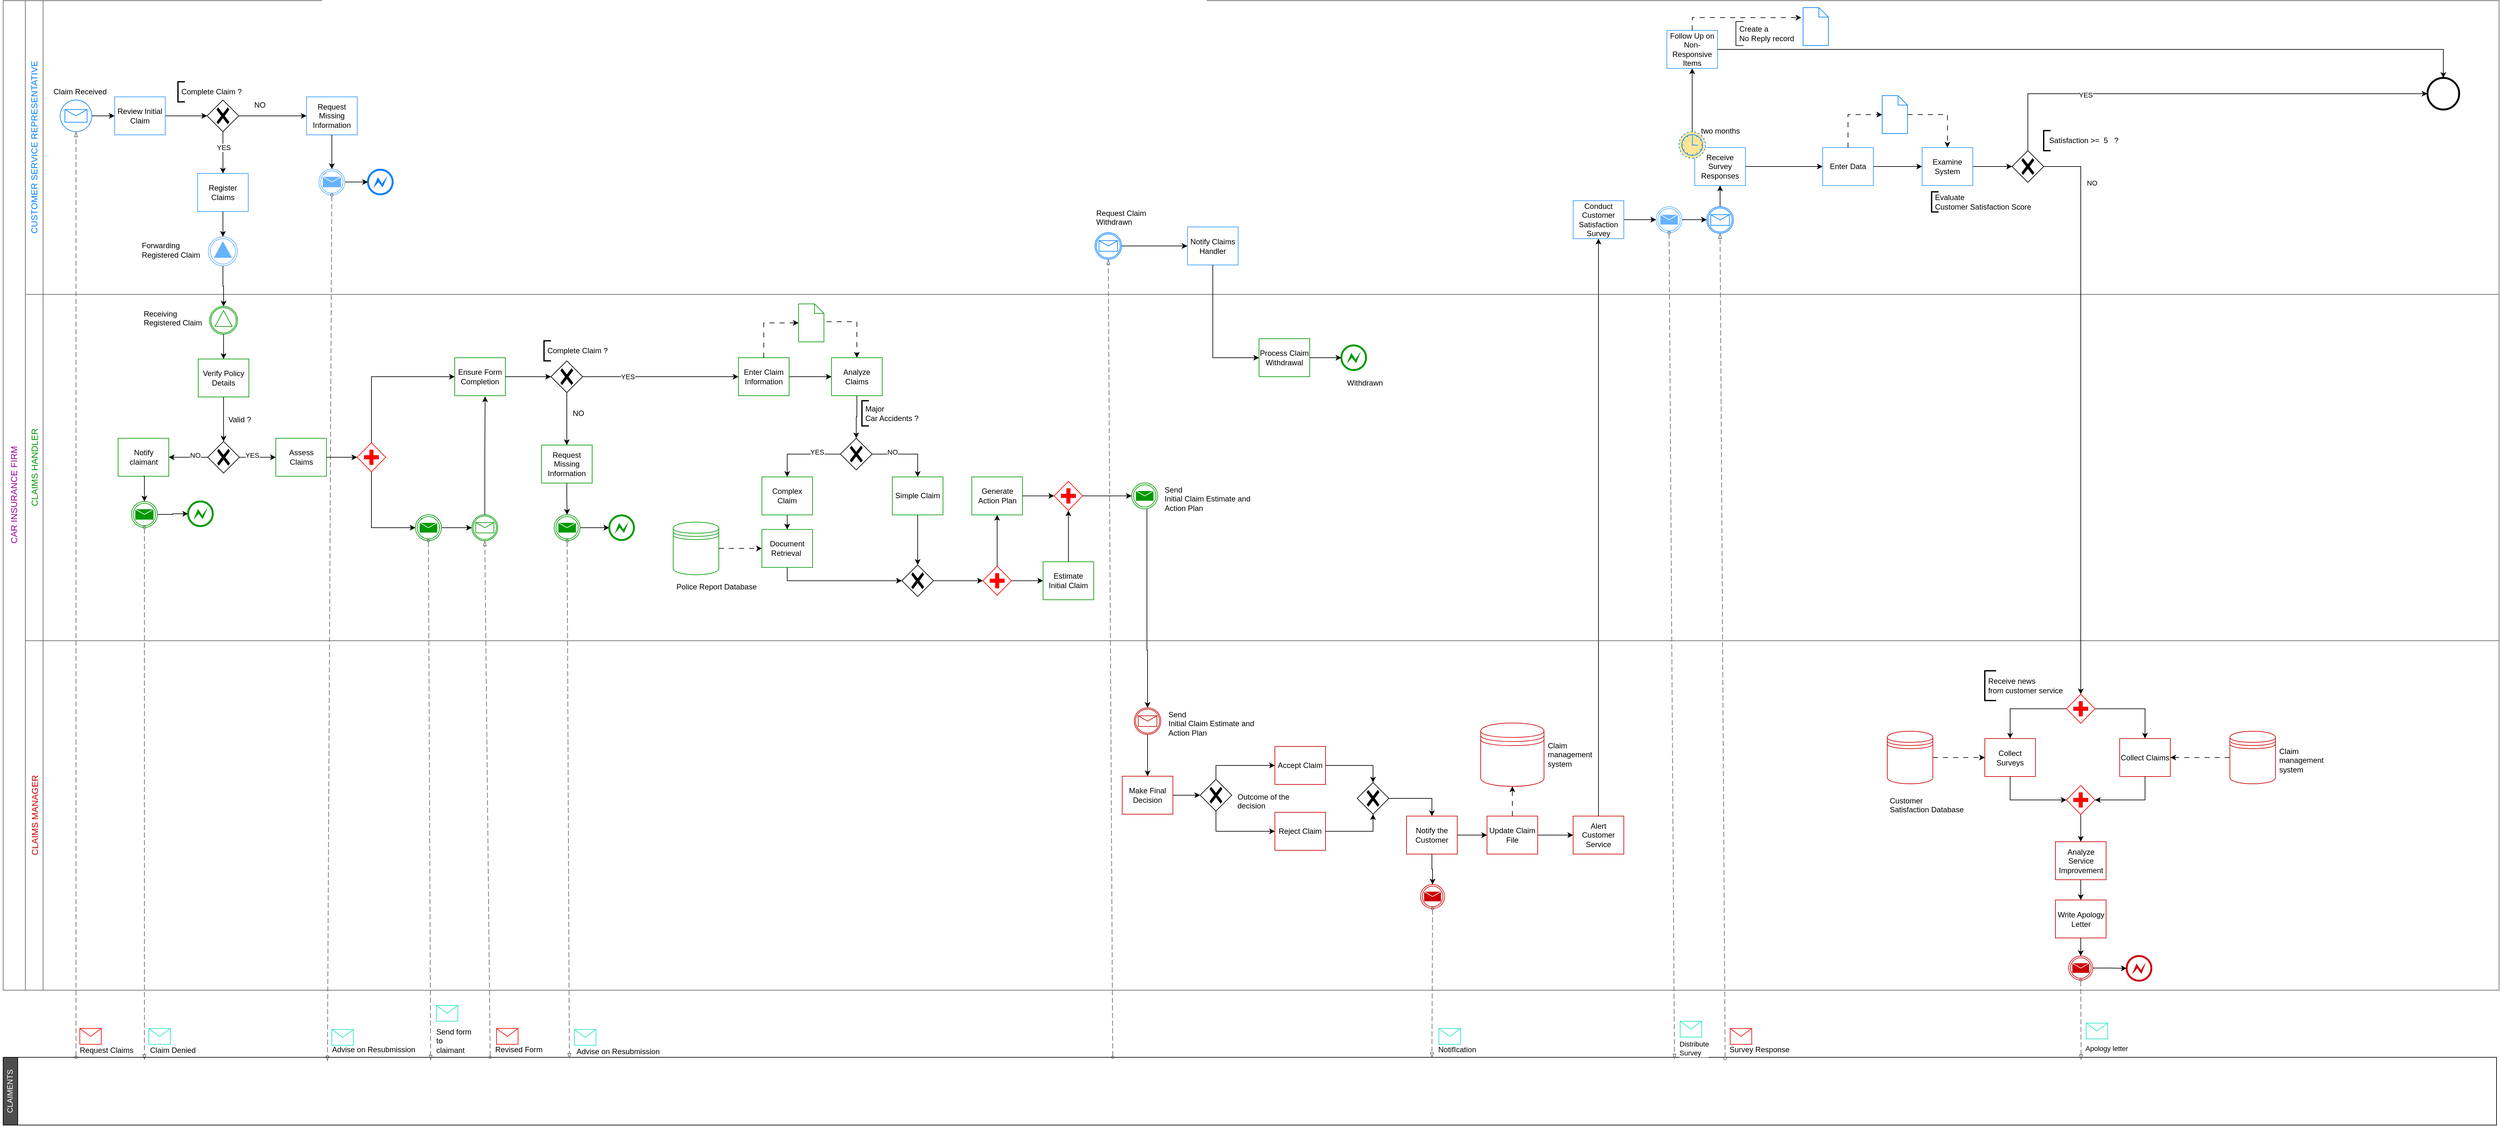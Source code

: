<mxfile version="22.0.0" type="device">
  <diagram id="prtHgNgQTEPvFCAcTncT" name="Page-1">
    <mxGraphModel dx="1826" dy="721" grid="0" gridSize="10" guides="1" tooltips="1" connect="1" arrows="1" fold="1" page="0" pageScale="1" pageWidth="827" pageHeight="1169" math="0" shadow="0">
      <root>
        <mxCell id="0" />
        <mxCell id="1" parent="0" />
        <mxCell id="dNxyNK7c78bLwvsdeMH5-19" value="&lt;p style=&quot;line-height: 170%;&quot;&gt;&lt;font color=&quot;#990099&quot; style=&quot;font-size: 14px; font-weight: normal;&quot;&gt;CAR INSURANCE FIRM&lt;/font&gt;&lt;br&gt;&lt;/p&gt;" style="swimlane;html=1;childLayout=stackLayout;resizeParent=1;resizeParentMax=0;horizontal=0;startSize=35;horizontalStack=0;strokeColor=#666666;fillColor=#FFFFFF;" parent="1" vertex="1">
          <mxGeometry x="-175" y="10" width="3941" height="1563" as="geometry" />
        </mxCell>
        <mxCell id="dNxyNK7c78bLwvsdeMH5-20" value="&lt;font color=&quot;#007fff&quot; style=&quot;font-weight: normal; font-size: 14px;&quot;&gt;CUSTOMER SERVICE REPRESENTATIVE&lt;/font&gt;" style="swimlane;html=1;startSize=28;horizontal=0;strokeColor=#666666;fillColor=#FFFFFF;" parent="dNxyNK7c78bLwvsdeMH5-19" vertex="1">
          <mxGeometry x="35" width="3906" height="464" as="geometry" />
        </mxCell>
        <mxCell id="PXqNaVDghjqw6gz2OBcC-38" style="edgeStyle=orthogonalEdgeStyle;rounded=0;orthogonalLoop=1;jettySize=auto;html=1;exitX=1;exitY=0.5;exitDx=0;exitDy=0;entryX=0;entryY=0.5;entryDx=0;entryDy=0;entryPerimeter=0;" edge="1" parent="dNxyNK7c78bLwvsdeMH5-20" source="dNxyNK7c78bLwvsdeMH5-24" target="PXqNaVDghjqw6gz2OBcC-41">
          <mxGeometry relative="1" as="geometry">
            <mxPoint x="278.667" y="182" as="targetPoint" />
          </mxGeometry>
        </mxCell>
        <mxCell id="dNxyNK7c78bLwvsdeMH5-24" value="Review Initial Claim" style="rounded=0;whiteSpace=wrap;html=1;fontFamily=Helvetica;fontSize=12;fontColor=#000000;align=center;strokeColor=#3399FF;" parent="dNxyNK7c78bLwvsdeMH5-20" vertex="1">
          <mxGeometry x="141" y="152" width="80" height="60" as="geometry" />
        </mxCell>
        <mxCell id="PXqNaVDghjqw6gz2OBcC-19" value="Request Missing Information" style="rounded=0;whiteSpace=wrap;html=1;fontFamily=Helvetica;fontSize=12;fontColor=#000000;align=center;strokeColor=#3399FF;" vertex="1" parent="dNxyNK7c78bLwvsdeMH5-20">
          <mxGeometry x="444" y="152" width="80" height="60" as="geometry" />
        </mxCell>
        <mxCell id="PXqNaVDghjqw6gz2OBcC-84" style="edgeStyle=orthogonalEdgeStyle;rounded=0;orthogonalLoop=1;jettySize=auto;html=1;exitX=0.5;exitY=1;exitDx=0;exitDy=0;" edge="1" parent="dNxyNK7c78bLwvsdeMH5-20" source="PXqNaVDghjqw6gz2OBcC-20" target="PXqNaVDghjqw6gz2OBcC-82">
          <mxGeometry relative="1" as="geometry" />
        </mxCell>
        <mxCell id="PXqNaVDghjqw6gz2OBcC-20" value="Register Claims" style="rounded=0;whiteSpace=wrap;html=1;fontFamily=Helvetica;fontSize=12;fontColor=#000000;align=center;strokeColor=#3399FF;" vertex="1" parent="dNxyNK7c78bLwvsdeMH5-20">
          <mxGeometry x="272" y="273" width="80" height="60" as="geometry" />
        </mxCell>
        <mxCell id="PXqNaVDghjqw6gz2OBcC-42" style="edgeStyle=orthogonalEdgeStyle;rounded=0;orthogonalLoop=1;jettySize=auto;html=1;entryX=0;entryY=0.5;entryDx=0;entryDy=0;" edge="1" parent="dNxyNK7c78bLwvsdeMH5-20" source="PXqNaVDghjqw6gz2OBcC-41" target="PXqNaVDghjqw6gz2OBcC-19">
          <mxGeometry relative="1" as="geometry" />
        </mxCell>
        <mxCell id="PXqNaVDghjqw6gz2OBcC-43" style="edgeStyle=orthogonalEdgeStyle;rounded=0;orthogonalLoop=1;jettySize=auto;html=1;" edge="1" parent="dNxyNK7c78bLwvsdeMH5-20" source="PXqNaVDghjqw6gz2OBcC-41" target="PXqNaVDghjqw6gz2OBcC-20">
          <mxGeometry relative="1" as="geometry" />
        </mxCell>
        <mxCell id="PXqNaVDghjqw6gz2OBcC-44" value="YES" style="edgeLabel;html=1;align=center;verticalAlign=middle;resizable=0;points=[];" vertex="1" connectable="0" parent="PXqNaVDghjqw6gz2OBcC-43">
          <mxGeometry x="-0.249" y="1" relative="1" as="geometry">
            <mxPoint as="offset" />
          </mxGeometry>
        </mxCell>
        <mxCell id="PXqNaVDghjqw6gz2OBcC-41" value="" style="points=[[0.25,0.25,0],[0.5,0,0],[0.75,0.25,0],[1,0.5,0],[0.75,0.75,0],[0.5,1,0],[0.25,0.75,0],[0,0.5,0]];shape=mxgraph.bpmn.gateway2;html=1;verticalLabelPosition=bottom;labelBackgroundColor=#ffffff;verticalAlign=top;align=center;perimeter=rhombusPerimeter;outlineConnect=0;outline=none;symbol=none;gwType=exclusive;" vertex="1" parent="dNxyNK7c78bLwvsdeMH5-20">
          <mxGeometry x="287" y="157" width="50" height="50" as="geometry" />
        </mxCell>
        <mxCell id="PXqNaVDghjqw6gz2OBcC-45" value="NO&lt;br&gt;" style="text;html=1;align=center;verticalAlign=middle;resizable=0;points=[];autosize=1;strokeColor=none;fillColor=none;" vertex="1" parent="dNxyNK7c78bLwvsdeMH5-20">
          <mxGeometry x="352" y="152" width="36" height="26" as="geometry" />
        </mxCell>
        <mxCell id="PXqNaVDghjqw6gz2OBcC-49" value="&amp;nbsp;Complete Claim ?" style="strokeWidth=2;html=1;shape=mxgraph.flowchart.annotation_1;align=left;pointerEvents=1;" vertex="1" parent="dNxyNK7c78bLwvsdeMH5-20">
          <mxGeometry x="241" y="128.13" width="11" height="31.75" as="geometry" />
        </mxCell>
        <mxCell id="PXqNaVDghjqw6gz2OBcC-57" style="edgeStyle=orthogonalEdgeStyle;rounded=0;orthogonalLoop=1;jettySize=auto;html=1;entryX=0;entryY=0.5;entryDx=0;entryDy=0;" edge="1" parent="dNxyNK7c78bLwvsdeMH5-20" source="PXqNaVDghjqw6gz2OBcC-56" target="dNxyNK7c78bLwvsdeMH5-24">
          <mxGeometry relative="1" as="geometry" />
        </mxCell>
        <mxCell id="PXqNaVDghjqw6gz2OBcC-56" value="" style="points=[[0.145,0.145,0],[0.5,0,0],[0.855,0.145,0],[1,0.5,0],[0.855,0.855,0],[0.5,1,0],[0.145,0.855,0],[0,0.5,0]];shape=mxgraph.bpmn.event;html=1;verticalLabelPosition=bottom;labelBackgroundColor=#ffffff;verticalAlign=top;align=center;perimeter=ellipsePerimeter;outlineConnect=0;aspect=fixed;outline=standard;symbol=message;fillColor=none;fontColor=#ffffff;strokeColor=#007FFF;" vertex="1" parent="dNxyNK7c78bLwvsdeMH5-20">
          <mxGeometry x="55" y="157" width="50" height="50" as="geometry" />
        </mxCell>
        <mxCell id="PXqNaVDghjqw6gz2OBcC-58" value="Claim Received" style="text;html=1;align=center;verticalAlign=middle;resizable=0;points=[];autosize=1;strokeColor=none;fillColor=none;" vertex="1" parent="dNxyNK7c78bLwvsdeMH5-20">
          <mxGeometry x="35" y="131" width="102" height="26" as="geometry" />
        </mxCell>
        <mxCell id="PXqNaVDghjqw6gz2OBcC-66" value="" style="points=[[0.145,0.145,0],[0.5,0,0],[0.855,0.145,0],[1,0.5,0],[0.855,0.855,0],[0.5,1,0],[0.145,0.855,0],[0,0.5,0]];shape=mxgraph.bpmn.event;html=1;verticalLabelPosition=bottom;labelBackgroundColor=#ffffff;verticalAlign=top;align=center;perimeter=ellipsePerimeter;outlineConnect=0;aspect=fixed;outline=end;symbol=error;fillColor=none;fontColor=#ffffff;strokeColor=#007FFF;" vertex="1" parent="dNxyNK7c78bLwvsdeMH5-20">
          <mxGeometry x="541" y="267" width="39" height="39" as="geometry" />
        </mxCell>
        <mxCell id="PXqNaVDghjqw6gz2OBcC-72" style="edgeStyle=orthogonalEdgeStyle;rounded=0;orthogonalLoop=1;jettySize=auto;html=1;exitX=1;exitY=0.5;exitDx=0;exitDy=0;exitPerimeter=0;" edge="1" parent="dNxyNK7c78bLwvsdeMH5-20" source="PXqNaVDghjqw6gz2OBcC-68" target="PXqNaVDghjqw6gz2OBcC-66">
          <mxGeometry relative="1" as="geometry" />
        </mxCell>
        <mxCell id="PXqNaVDghjqw6gz2OBcC-68" value="" style="points=[[0.145,0.145,0],[0.5,0,0],[0.855,0.145,0],[1,0.5,0],[0.855,0.855,0],[0.5,1,0],[0.145,0.855,0],[0,0.5,0]];shape=mxgraph.bpmn.event;html=1;verticalLabelPosition=bottom;labelBackgroundColor=#ffffff;verticalAlign=top;align=center;perimeter=ellipsePerimeter;outlineConnect=0;aspect=fixed;outline=throwing;symbol=message;strokeColor=#66B2FF;fillColor=none;fontColor=#ffffff;" vertex="1" parent="dNxyNK7c78bLwvsdeMH5-20">
          <mxGeometry x="463.5" y="266" width="41" height="41" as="geometry" />
        </mxCell>
        <mxCell id="PXqNaVDghjqw6gz2OBcC-69" style="edgeStyle=orthogonalEdgeStyle;rounded=0;orthogonalLoop=1;jettySize=auto;html=1;exitX=0.5;exitY=1;exitDx=0;exitDy=0;entryX=0.5;entryY=0;entryDx=0;entryDy=0;entryPerimeter=0;" edge="1" parent="dNxyNK7c78bLwvsdeMH5-20" source="PXqNaVDghjqw6gz2OBcC-19" target="PXqNaVDghjqw6gz2OBcC-68">
          <mxGeometry relative="1" as="geometry" />
        </mxCell>
        <mxCell id="PXqNaVDghjqw6gz2OBcC-82" value="" style="points=[[0.145,0.145,0],[0.5,0,0],[0.855,0.145,0],[1,0.5,0],[0.855,0.855,0],[0.5,1,0],[0.145,0.855,0],[0,0.5,0]];shape=mxgraph.bpmn.event;html=1;verticalLabelPosition=bottom;labelBackgroundColor=#ffffff;verticalAlign=top;align=center;perimeter=ellipsePerimeter;outlineConnect=0;aspect=fixed;outline=throwing;symbol=signal;fillColor=none;strokeColor=#66B2FF;fontColor=#ffffff;" vertex="1" parent="dNxyNK7c78bLwvsdeMH5-20">
          <mxGeometry x="289" y="373" width="46" height="46" as="geometry" />
        </mxCell>
        <mxCell id="PXqNaVDghjqw6gz2OBcC-87" value="Forwarding &lt;br&gt;Registered Claim" style="text;html=1;align=left;verticalAlign=middle;resizable=0;points=[];autosize=1;strokeColor=none;fillColor=none;" vertex="1" parent="dNxyNK7c78bLwvsdeMH5-20">
          <mxGeometry x="182" y="373" width="110" height="41" as="geometry" />
        </mxCell>
        <mxCell id="PXqNaVDghjqw6gz2OBcC-382" style="edgeStyle=orthogonalEdgeStyle;rounded=0;orthogonalLoop=1;jettySize=auto;html=1;exitX=1;exitY=0.5;exitDx=0;exitDy=0;" edge="1" parent="dNxyNK7c78bLwvsdeMH5-20" source="PXqNaVDghjqw6gz2OBcC-35" target="PXqNaVDghjqw6gz2OBcC-383">
          <mxGeometry relative="1" as="geometry">
            <mxPoint x="2576.248" y="346.206" as="targetPoint" />
          </mxGeometry>
        </mxCell>
        <mxCell id="PXqNaVDghjqw6gz2OBcC-35" value="Conduct Customer Satisfaction Survey" style="rounded=0;whiteSpace=wrap;html=1;fontFamily=Helvetica;fontSize=12;fontColor=#000000;align=center;strokeColor=#3399FF;" vertex="1" parent="dNxyNK7c78bLwvsdeMH5-20">
          <mxGeometry x="2444" y="316" width="80" height="60" as="geometry" />
        </mxCell>
        <mxCell id="PXqNaVDghjqw6gz2OBcC-383" value="" style="points=[[0.145,0.145,0],[0.5,0,0],[0.855,0.145,0],[1,0.5,0],[0.855,0.855,0],[0.5,1,0],[0.145,0.855,0],[0,0.5,0]];shape=mxgraph.bpmn.event;html=1;verticalLabelPosition=bottom;labelBackgroundColor=#ffffff;verticalAlign=top;align=center;perimeter=ellipsePerimeter;outlineConnect=0;aspect=fixed;outline=throwing;symbol=message;strokeColor=#66B2FF;" vertex="1" parent="dNxyNK7c78bLwvsdeMH5-20">
          <mxGeometry x="2575" y="325.5" width="41" height="41" as="geometry" />
        </mxCell>
        <mxCell id="PXqNaVDghjqw6gz2OBcC-543" style="edgeStyle=orthogonalEdgeStyle;rounded=0;orthogonalLoop=1;jettySize=auto;html=1;exitX=0.5;exitY=0;exitDx=0;exitDy=0;exitPerimeter=0;" edge="1" parent="dNxyNK7c78bLwvsdeMH5-20" source="PXqNaVDghjqw6gz2OBcC-384" target="PXqNaVDghjqw6gz2OBcC-542">
          <mxGeometry relative="1" as="geometry" />
        </mxCell>
        <mxCell id="PXqNaVDghjqw6gz2OBcC-384" value="" style="points=[[0.145,0.145,0],[0.5,0,0],[0.855,0.145,0],[1,0.5,0],[0.855,0.855,0],[0.5,1,0],[0.145,0.855,0],[0,0.5,0]];shape=mxgraph.bpmn.event;html=1;verticalLabelPosition=bottom;labelBackgroundColor=#ffffff;verticalAlign=top;align=center;perimeter=ellipsePerimeter;outlineConnect=0;aspect=fixed;outline=catching;symbol=message;strokeColor=#007FFF;" vertex="1" parent="dNxyNK7c78bLwvsdeMH5-20">
          <mxGeometry x="2655" y="325.5" width="42" height="42" as="geometry" />
        </mxCell>
        <mxCell id="PXqNaVDghjqw6gz2OBcC-386" style="edgeStyle=orthogonalEdgeStyle;rounded=0;orthogonalLoop=1;jettySize=auto;html=1;exitX=1;exitY=0.5;exitDx=0;exitDy=0;exitPerimeter=0;entryX=0;entryY=0.5;entryDx=0;entryDy=0;entryPerimeter=0;" edge="1" parent="dNxyNK7c78bLwvsdeMH5-20" source="PXqNaVDghjqw6gz2OBcC-383" target="PXqNaVDghjqw6gz2OBcC-384">
          <mxGeometry relative="1" as="geometry" />
        </mxCell>
        <mxCell id="PXqNaVDghjqw6gz2OBcC-445" style="edgeStyle=orthogonalEdgeStyle;rounded=0;orthogonalLoop=1;jettySize=auto;html=1;exitX=1;exitY=0.5;exitDx=0;exitDy=0;entryX=0;entryY=0.5;entryDx=0;entryDy=0;" edge="1" parent="dNxyNK7c78bLwvsdeMH5-20" source="PXqNaVDghjqw6gz2OBcC-434" target="PXqNaVDghjqw6gz2OBcC-432">
          <mxGeometry relative="1" as="geometry" />
        </mxCell>
        <mxCell id="PXqNaVDghjqw6gz2OBcC-434" value="Enter Data" style="rounded=0;whiteSpace=wrap;html=1;fontFamily=Helvetica;fontSize=12;fontColor=#000000;align=center;strokeColor=#3399FF;" vertex="1" parent="dNxyNK7c78bLwvsdeMH5-20">
          <mxGeometry x="2838" y="232" width="80" height="60" as="geometry" />
        </mxCell>
        <mxCell id="PXqNaVDghjqw6gz2OBcC-444" style="edgeStyle=orthogonalEdgeStyle;rounded=0;orthogonalLoop=1;jettySize=auto;html=1;dashed=1;dashPattern=8 8;" edge="1" parent="dNxyNK7c78bLwvsdeMH5-20" source="PXqNaVDghjqw6gz2OBcC-442" target="PXqNaVDghjqw6gz2OBcC-432">
          <mxGeometry relative="1" as="geometry" />
        </mxCell>
        <mxCell id="PXqNaVDghjqw6gz2OBcC-442" value="" style="shape=mxgraph.bpmn.data;labelPosition=center;verticalLabelPosition=bottom;align=center;verticalAlign=top;size=15;html=1;strokeColor=#007FFF;" vertex="1" parent="dNxyNK7c78bLwvsdeMH5-20">
          <mxGeometry x="2932" y="150" width="40" height="60" as="geometry" />
        </mxCell>
        <mxCell id="PXqNaVDghjqw6gz2OBcC-443" style="edgeStyle=orthogonalEdgeStyle;rounded=0;orthogonalLoop=1;jettySize=auto;html=1;exitX=0.5;exitY=0;exitDx=0;exitDy=0;entryX=0;entryY=0.5;entryDx=0;entryDy=0;entryPerimeter=0;dashed=1;dashPattern=8 8;" edge="1" parent="dNxyNK7c78bLwvsdeMH5-20" source="PXqNaVDghjqw6gz2OBcC-434" target="PXqNaVDghjqw6gz2OBcC-442">
          <mxGeometry relative="1" as="geometry" />
        </mxCell>
        <mxCell id="PXqNaVDghjqw6gz2OBcC-447" style="edgeStyle=orthogonalEdgeStyle;rounded=0;orthogonalLoop=1;jettySize=auto;html=1;" edge="1" parent="dNxyNK7c78bLwvsdeMH5-20" source="PXqNaVDghjqw6gz2OBcC-432" target="PXqNaVDghjqw6gz2OBcC-446">
          <mxGeometry relative="1" as="geometry" />
        </mxCell>
        <mxCell id="PXqNaVDghjqw6gz2OBcC-432" value="Examine System" style="rounded=0;whiteSpace=wrap;html=1;fontFamily=Helvetica;fontSize=12;fontColor=#000000;align=center;strokeColor=#3399FF;" vertex="1" parent="dNxyNK7c78bLwvsdeMH5-20">
          <mxGeometry x="2995" y="232" width="80" height="60" as="geometry" />
        </mxCell>
        <mxCell id="PXqNaVDghjqw6gz2OBcC-446" value="" style="points=[[0.25,0.25,0],[0.5,0,0],[0.75,0.25,0],[1,0.5,0],[0.75,0.75,0],[0.5,1,0],[0.25,0.75,0],[0,0.5,0]];shape=mxgraph.bpmn.gateway2;html=1;verticalLabelPosition=bottom;labelBackgroundColor=#ffffff;verticalAlign=top;align=center;perimeter=rhombusPerimeter;outlineConnect=0;outline=none;symbol=none;gwType=exclusive;" vertex="1" parent="dNxyNK7c78bLwvsdeMH5-20">
          <mxGeometry x="3137" y="237" width="50" height="50" as="geometry" />
        </mxCell>
        <mxCell id="PXqNaVDghjqw6gz2OBcC-449" value="" style="points=[[0.145,0.145,0],[0.5,0,0],[0.855,0.145,0],[1,0.5,0],[0.855,0.855,0],[0.5,1,0],[0.145,0.855,0],[0,0.5,0]];shape=mxgraph.bpmn.event;html=1;verticalLabelPosition=bottom;labelBackgroundColor=#ffffff;verticalAlign=top;align=center;perimeter=ellipsePerimeter;outlineConnect=0;aspect=fixed;outline=end;symbol=terminate2;" vertex="1" parent="dNxyNK7c78bLwvsdeMH5-20">
          <mxGeometry x="3793" y="122" width="50" height="50" as="geometry" />
        </mxCell>
        <mxCell id="PXqNaVDghjqw6gz2OBcC-450" style="edgeStyle=orthogonalEdgeStyle;rounded=0;orthogonalLoop=1;jettySize=auto;html=1;exitX=0.5;exitY=0;exitDx=0;exitDy=0;exitPerimeter=0;entryX=0;entryY=0.5;entryDx=0;entryDy=0;entryPerimeter=0;" edge="1" parent="dNxyNK7c78bLwvsdeMH5-20" source="PXqNaVDghjqw6gz2OBcC-446" target="PXqNaVDghjqw6gz2OBcC-449">
          <mxGeometry relative="1" as="geometry" />
        </mxCell>
        <mxCell id="PXqNaVDghjqw6gz2OBcC-459" value="YES" style="edgeLabel;html=1;align=center;verticalAlign=middle;resizable=0;points=[];" vertex="1" connectable="0" parent="PXqNaVDghjqw6gz2OBcC-450">
          <mxGeometry x="-0.498" y="-2" relative="1" as="geometry">
            <mxPoint as="offset" />
          </mxGeometry>
        </mxCell>
        <mxCell id="PXqNaVDghjqw6gz2OBcC-452" value="&amp;nbsp;Evaluate &lt;br&gt;&amp;nbsp;Customer Satisfaction Score" style="strokeWidth=2;html=1;shape=mxgraph.flowchart.annotation_1;align=left;pointerEvents=1;" vertex="1" parent="dNxyNK7c78bLwvsdeMH5-20">
          <mxGeometry x="3010" y="302" width="11" height="31.75" as="geometry" />
        </mxCell>
        <mxCell id="PXqNaVDghjqw6gz2OBcC-458" value="&amp;nbsp; Satisfaction &amp;gt;=&amp;nbsp; 5&amp;nbsp; &amp;nbsp;?" style="strokeWidth=2;html=1;shape=mxgraph.flowchart.annotation_1;align=left;pointerEvents=1;" vertex="1" parent="dNxyNK7c78bLwvsdeMH5-20">
          <mxGeometry x="3187" y="205.25" width="11" height="31.75" as="geometry" />
        </mxCell>
        <mxCell id="PXqNaVDghjqw6gz2OBcC-544" style="edgeStyle=orthogonalEdgeStyle;rounded=0;orthogonalLoop=1;jettySize=auto;html=1;" edge="1" parent="dNxyNK7c78bLwvsdeMH5-20" source="PXqNaVDghjqw6gz2OBcC-542" target="PXqNaVDghjqw6gz2OBcC-434">
          <mxGeometry relative="1" as="geometry" />
        </mxCell>
        <mxCell id="PXqNaVDghjqw6gz2OBcC-542" value="Receive Survey Responses" style="rounded=0;whiteSpace=wrap;html=1;fontFamily=Helvetica;fontSize=12;fontColor=#000000;align=center;strokeColor=#3399FF;" vertex="1" parent="dNxyNK7c78bLwvsdeMH5-20">
          <mxGeometry x="2636" y="232" width="80" height="60" as="geometry" />
        </mxCell>
        <mxCell id="PXqNaVDghjqw6gz2OBcC-548" style="edgeStyle=orthogonalEdgeStyle;rounded=0;orthogonalLoop=1;jettySize=auto;html=1;exitX=0.5;exitY=0;exitDx=0;exitDy=0;exitPerimeter=0;entryX=0.5;entryY=1;entryDx=0;entryDy=0;" edge="1" parent="dNxyNK7c78bLwvsdeMH5-20" source="PXqNaVDghjqw6gz2OBcC-545" target="PXqNaVDghjqw6gz2OBcC-550">
          <mxGeometry relative="1" as="geometry">
            <mxPoint x="2631.8" y="151.644" as="targetPoint" />
          </mxGeometry>
        </mxCell>
        <mxCell id="PXqNaVDghjqw6gz2OBcC-545" value="" style="points=[[0.145,0.145,0],[0.5,0,0],[0.855,0.145,0],[1,0.5,0],[0.855,0.855,0],[0.5,1,0],[0.145,0.855,0],[0,0.5,0]];shape=mxgraph.bpmn.event;html=1;verticalLabelPosition=bottom;labelBackgroundColor=#ffffff;verticalAlign=top;align=center;perimeter=ellipsePerimeter;outlineConnect=0;aspect=fixed;outline=eventNonint;symbol=timer;fillColor=#FFE599;strokeColor=#007FFF;" vertex="1" parent="dNxyNK7c78bLwvsdeMH5-20">
          <mxGeometry x="2611" y="207" width="42" height="42" as="geometry" />
        </mxCell>
        <mxCell id="PXqNaVDghjqw6gz2OBcC-547" value="two months" style="text;whiteSpace=wrap;html=1;" vertex="1" parent="dNxyNK7c78bLwvsdeMH5-20">
          <mxGeometry x="2644" y="192" width="89" height="36" as="geometry" />
        </mxCell>
        <mxCell id="PXqNaVDghjqw6gz2OBcC-550" value="Follow Up on Non-Responsive Items" style="rounded=0;whiteSpace=wrap;html=1;fontFamily=Helvetica;fontSize=12;fontColor=#000000;align=center;strokeColor=#3399FF;" vertex="1" parent="dNxyNK7c78bLwvsdeMH5-20">
          <mxGeometry x="2592" y="47" width="80" height="60" as="geometry" />
        </mxCell>
        <mxCell id="PXqNaVDghjqw6gz2OBcC-551" style="edgeStyle=orthogonalEdgeStyle;rounded=0;orthogonalLoop=1;jettySize=auto;html=1;exitX=1;exitY=0.5;exitDx=0;exitDy=0;entryX=0.5;entryY=0;entryDx=0;entryDy=0;entryPerimeter=0;" edge="1" parent="dNxyNK7c78bLwvsdeMH5-20" source="PXqNaVDghjqw6gz2OBcC-550" target="PXqNaVDghjqw6gz2OBcC-449">
          <mxGeometry relative="1" as="geometry" />
        </mxCell>
        <mxCell id="PXqNaVDghjqw6gz2OBcC-552" value="" style="shape=mxgraph.bpmn.data;labelPosition=center;verticalLabelPosition=bottom;align=center;verticalAlign=top;size=15;html=1;strokeColor=#007FFF;" vertex="1" parent="dNxyNK7c78bLwvsdeMH5-20">
          <mxGeometry x="2807" y="11" width="40" height="60" as="geometry" />
        </mxCell>
        <mxCell id="PXqNaVDghjqw6gz2OBcC-553" style="edgeStyle=orthogonalEdgeStyle;rounded=0;orthogonalLoop=1;jettySize=auto;html=1;exitX=0.5;exitY=0;exitDx=0;exitDy=0;entryX=-0.071;entryY=0.264;entryDx=0;entryDy=0;entryPerimeter=0;dashed=1;dashPattern=8 8;" edge="1" parent="dNxyNK7c78bLwvsdeMH5-20" source="PXqNaVDghjqw6gz2OBcC-550" target="PXqNaVDghjqw6gz2OBcC-552">
          <mxGeometry relative="1" as="geometry" />
        </mxCell>
        <mxCell id="PXqNaVDghjqw6gz2OBcC-554" value="&amp;nbsp;Create a &lt;br&gt;&amp;nbsp;No Reply&amp;nbsp;record" style="strokeWidth=1;html=1;shape=mxgraph.flowchart.annotation_1;align=left;pointerEvents=1;" vertex="1" parent="dNxyNK7c78bLwvsdeMH5-20">
          <mxGeometry x="2701" y="33" width="12" height="38" as="geometry" />
        </mxCell>
        <mxCell id="PXqNaVDghjqw6gz2OBcC-565" value="Notify Claims Handler" style="rounded=0;whiteSpace=wrap;html=1;fontFamily=Helvetica;fontSize=12;fontColor=#000000;align=center;strokeColor=#3399FF;" vertex="1" parent="dNxyNK7c78bLwvsdeMH5-20">
          <mxGeometry x="1835" y="357.5" width="80" height="60" as="geometry" />
        </mxCell>
        <mxCell id="PXqNaVDghjqw6gz2OBcC-570" style="edgeStyle=orthogonalEdgeStyle;rounded=0;orthogonalLoop=1;jettySize=auto;html=1;exitX=1;exitY=0.5;exitDx=0;exitDy=0;exitPerimeter=0;entryX=0;entryY=0.5;entryDx=0;entryDy=0;" edge="1" parent="dNxyNK7c78bLwvsdeMH5-20" source="PXqNaVDghjqw6gz2OBcC-567" target="PXqNaVDghjqw6gz2OBcC-565">
          <mxGeometry relative="1" as="geometry" />
        </mxCell>
        <mxCell id="PXqNaVDghjqw6gz2OBcC-567" value="" style="points=[[0.145,0.145,0],[0.5,0,0],[0.855,0.145,0],[1,0.5,0],[0.855,0.855,0],[0.5,1,0],[0.145,0.855,0],[0,0.5,0]];shape=mxgraph.bpmn.event;html=1;verticalLabelPosition=bottom;labelBackgroundColor=#ffffff;verticalAlign=top;align=center;perimeter=ellipsePerimeter;outlineConnect=0;aspect=fixed;outline=catching;symbol=message;strokeColor=#007FFF;" vertex="1" parent="dNxyNK7c78bLwvsdeMH5-20">
          <mxGeometry x="1689" y="366.5" width="42" height="42" as="geometry" />
        </mxCell>
        <mxCell id="PXqNaVDghjqw6gz2OBcC-568" value="Request Claim Withdrawn" style="text;whiteSpace=wrap;html=1;" vertex="1" parent="dNxyNK7c78bLwvsdeMH5-20">
          <mxGeometry x="1689" y="321.5" width="119" height="36" as="geometry" />
        </mxCell>
        <mxCell id="PXqNaVDghjqw6gz2OBcC-217" style="edgeStyle=orthogonalEdgeStyle;rounded=0;orthogonalLoop=1;jettySize=auto;html=1;entryX=0.5;entryY=0;entryDx=0;entryDy=0;entryPerimeter=0;" edge="1" parent="dNxyNK7c78bLwvsdeMH5-19" source="PXqNaVDghjqw6gz2OBcC-214" target="PXqNaVDghjqw6gz2OBcC-216">
          <mxGeometry relative="1" as="geometry">
            <Array as="points">
              <mxPoint x="1806" y="1026" />
            </Array>
          </mxGeometry>
        </mxCell>
        <mxCell id="PXqNaVDghjqw6gz2OBcC-380" style="edgeStyle=orthogonalEdgeStyle;rounded=0;orthogonalLoop=1;jettySize=auto;html=1;exitX=0.5;exitY=0;exitDx=0;exitDy=0;entryX=0.5;entryY=1;entryDx=0;entryDy=0;" edge="1" parent="dNxyNK7c78bLwvsdeMH5-19" source="PXqNaVDghjqw6gz2OBcC-30" target="PXqNaVDghjqw6gz2OBcC-35">
          <mxGeometry relative="1" as="geometry">
            <mxPoint x="2340" y="327.5" as="targetPoint" />
          </mxGeometry>
        </mxCell>
        <mxCell id="wWOuZVhxW5uxtpRIJop--1" value="&lt;p style=&quot;text-align:justify&quot; class=&quot;MsoNormal&quot;&gt;&lt;span style=&quot;font-weight: normal;&quot;&gt;&lt;font color=&quot;#009900&quot; style=&quot;font-size: 14px;&quot;&gt;CLAIMS HANDLER&lt;/font&gt;&lt;/span&gt;&lt;span style=&quot;font-size:12.0pt;line-height:107%&quot;&gt;&lt;/span&gt;&lt;/p&gt;" style="swimlane;html=1;startSize=28;horizontal=0;strokeColor=#666666;fillColor=#FFFFFF;" parent="dNxyNK7c78bLwvsdeMH5-19" vertex="1">
          <mxGeometry x="35" y="464" width="3906" height="547" as="geometry" />
        </mxCell>
        <mxCell id="wWOuZVhxW5uxtpRIJop--4" value="Notify claimant" style="rounded=0;whiteSpace=wrap;html=1;fontFamily=Helvetica;fontSize=12;fontColor=#000000;align=center;strokeColor=#009900;" parent="wWOuZVhxW5uxtpRIJop--1" vertex="1">
          <mxGeometry x="146.5" y="227.25" width="80" height="60" as="geometry" />
        </mxCell>
        <mxCell id="PXqNaVDghjqw6gz2OBcC-4" value="Assess Claims" style="rounded=0;whiteSpace=wrap;html=1;fontFamily=Helvetica;fontSize=12;fontColor=#000000;align=center;strokeColor=#009900;" vertex="1" parent="wWOuZVhxW5uxtpRIJop--1">
          <mxGeometry x="395.5" y="227.25" width="80" height="60" as="geometry" />
        </mxCell>
        <mxCell id="PXqNaVDghjqw6gz2OBcC-17" value="Verify Policy Details" style="rounded=0;whiteSpace=wrap;html=1;fontFamily=Helvetica;fontSize=12;fontColor=#000000;align=center;strokeColor=#009900;" vertex="1" parent="wWOuZVhxW5uxtpRIJop--1">
          <mxGeometry x="273" y="102" width="80" height="60" as="geometry" />
        </mxCell>
        <mxCell id="PXqNaVDghjqw6gz2OBcC-61" value="" style="endArrow=blockThin;html=1;labelPosition=left;verticalLabelPosition=middle;align=right;verticalAlign=middle;dashed=1;dashPattern=8 4;endFill=0;startArrow=oval;startFill=0;endSize=6;startSize=4;rounded=0;fillColor=#a20025;strokeColor=#666666;" edge="1" parent="wWOuZVhxW5uxtpRIJop--1" source="PXqNaVDghjqw6gz2OBcC-68">
          <mxGeometry relative="1" as="geometry">
            <mxPoint x="469" y="-132" as="sourcePoint" />
            <mxPoint x="477" y="1211" as="targetPoint" />
          </mxGeometry>
        </mxCell>
        <mxCell id="PXqNaVDghjqw6gz2OBcC-75" style="edgeStyle=orthogonalEdgeStyle;rounded=0;orthogonalLoop=1;jettySize=auto;html=1;exitX=0;exitY=0.5;exitDx=0;exitDy=0;exitPerimeter=0;" edge="1" parent="wWOuZVhxW5uxtpRIJop--1" source="PXqNaVDghjqw6gz2OBcC-73" target="wWOuZVhxW5uxtpRIJop--4">
          <mxGeometry relative="1" as="geometry" />
        </mxCell>
        <mxCell id="PXqNaVDghjqw6gz2OBcC-78" value="NO" style="edgeLabel;html=1;align=center;verticalAlign=middle;resizable=0;points=[];" vertex="1" connectable="0" parent="PXqNaVDghjqw6gz2OBcC-75">
          <mxGeometry x="-0.335" y="-4" relative="1" as="geometry">
            <mxPoint as="offset" />
          </mxGeometry>
        </mxCell>
        <mxCell id="PXqNaVDghjqw6gz2OBcC-76" style="edgeStyle=orthogonalEdgeStyle;rounded=0;orthogonalLoop=1;jettySize=auto;html=1;entryX=0;entryY=0.5;entryDx=0;entryDy=0;" edge="1" parent="wWOuZVhxW5uxtpRIJop--1" source="PXqNaVDghjqw6gz2OBcC-73" target="PXqNaVDghjqw6gz2OBcC-4">
          <mxGeometry relative="1" as="geometry" />
        </mxCell>
        <mxCell id="PXqNaVDghjqw6gz2OBcC-79" value="YES" style="edgeLabel;html=1;align=center;verticalAlign=middle;resizable=0;points=[];" vertex="1" connectable="0" parent="PXqNaVDghjqw6gz2OBcC-76">
          <mxGeometry x="-0.206" y="1" relative="1" as="geometry">
            <mxPoint x="-3" y="-3" as="offset" />
          </mxGeometry>
        </mxCell>
        <mxCell id="PXqNaVDghjqw6gz2OBcC-73" value="" style="points=[[0.25,0.25,0],[0.5,0,0],[0.75,0.25,0],[1,0.5,0],[0.75,0.75,0],[0.5,1,0],[0.25,0.75,0],[0,0.5,0]];shape=mxgraph.bpmn.gateway2;html=1;verticalLabelPosition=bottom;labelBackgroundColor=#ffffff;verticalAlign=top;align=center;perimeter=rhombusPerimeter;outlineConnect=0;outline=none;symbol=none;gwType=exclusive;" vertex="1" parent="wWOuZVhxW5uxtpRIJop--1">
          <mxGeometry x="288" y="232.25" width="50" height="50" as="geometry" />
        </mxCell>
        <mxCell id="PXqNaVDghjqw6gz2OBcC-524" style="edgeStyle=orthogonalEdgeStyle;rounded=0;orthogonalLoop=1;jettySize=auto;html=1;exitX=0.5;exitY=1;exitDx=0;exitDy=0;exitPerimeter=0;entryX=0.5;entryY=0;entryDx=0;entryDy=0;" edge="1" parent="wWOuZVhxW5uxtpRIJop--1" source="PXqNaVDghjqw6gz2OBcC-83" target="PXqNaVDghjqw6gz2OBcC-17">
          <mxGeometry relative="1" as="geometry" />
        </mxCell>
        <mxCell id="PXqNaVDghjqw6gz2OBcC-83" value="" style="points=[[0.145,0.145,0],[0.5,0,0],[0.855,0.145,0],[1,0.5,0],[0.855,0.855,0],[0.5,1,0],[0.145,0.855,0],[0,0.5,0]];shape=mxgraph.bpmn.event;html=1;verticalLabelPosition=bottom;labelBackgroundColor=#ffffff;verticalAlign=top;align=center;perimeter=ellipsePerimeter;outlineConnect=0;aspect=fixed;outline=catching;symbol=signal;fillColor=none;fontColor=#ffffff;strokeColor=#009900;" vertex="1" parent="wWOuZVhxW5uxtpRIJop--1">
          <mxGeometry x="291" y="19" width="44" height="44" as="geometry" />
        </mxCell>
        <mxCell id="PXqNaVDghjqw6gz2OBcC-88" value="Receiving &lt;br&gt;Registered Claim" style="text;whiteSpace=wrap;html=1;" vertex="1" parent="wWOuZVhxW5uxtpRIJop--1">
          <mxGeometry x="185" y="17" width="98" height="36" as="geometry" />
        </mxCell>
        <mxCell id="PXqNaVDghjqw6gz2OBcC-655" style="edgeStyle=orthogonalEdgeStyle;rounded=0;orthogonalLoop=1;jettySize=auto;html=1;exitX=1;exitY=0.5;exitDx=0;exitDy=0;exitPerimeter=0;" edge="1" parent="wWOuZVhxW5uxtpRIJop--1" source="PXqNaVDghjqw6gz2OBcC-89" target="PXqNaVDghjqw6gz2OBcC-654">
          <mxGeometry relative="1" as="geometry" />
        </mxCell>
        <mxCell id="PXqNaVDghjqw6gz2OBcC-89" value="" style="points=[[0.145,0.145,0],[0.5,0,0],[0.855,0.145,0],[1,0.5,0],[0.855,0.855,0],[0.5,1,0],[0.145,0.855,0],[0,0.5,0]];shape=mxgraph.bpmn.event;html=1;verticalLabelPosition=bottom;labelBackgroundColor=#ffffff;verticalAlign=top;align=center;perimeter=ellipsePerimeter;outlineConnect=0;aspect=fixed;outline=throwing;symbol=message;strokeColor=#009900;fillColor=none;fontColor=#ffffff;" vertex="1" parent="wWOuZVhxW5uxtpRIJop--1">
          <mxGeometry x="167.5" y="327" width="41" height="41" as="geometry" />
        </mxCell>
        <mxCell id="PXqNaVDghjqw6gz2OBcC-90" style="edgeStyle=orthogonalEdgeStyle;rounded=0;orthogonalLoop=1;jettySize=auto;html=1;exitX=0.5;exitY=1;exitDx=0;exitDy=0;entryX=0.5;entryY=0;entryDx=0;entryDy=0;entryPerimeter=0;" edge="1" parent="wWOuZVhxW5uxtpRIJop--1" source="wWOuZVhxW5uxtpRIJop--4" target="PXqNaVDghjqw6gz2OBcC-89">
          <mxGeometry relative="1" as="geometry" />
        </mxCell>
        <mxCell id="PXqNaVDghjqw6gz2OBcC-92" value="" style="endArrow=blockThin;html=1;labelPosition=left;verticalLabelPosition=middle;align=right;verticalAlign=middle;dashed=1;dashPattern=8 4;endFill=0;startArrow=oval;startFill=0;endSize=6;startSize=4;rounded=0;fillColor=#a20025;strokeColor=#666666;exitX=0.5;exitY=1;exitDx=0;exitDy=0;exitPerimeter=0;" edge="1" parent="wWOuZVhxW5uxtpRIJop--1" source="PXqNaVDghjqw6gz2OBcC-89">
          <mxGeometry relative="1" as="geometry">
            <mxPoint x="190" y="412" as="sourcePoint" />
            <mxPoint x="188" y="1209" as="targetPoint" />
          </mxGeometry>
        </mxCell>
        <mxCell id="PXqNaVDghjqw6gz2OBcC-517" style="edgeStyle=orthogonalEdgeStyle;rounded=0;orthogonalLoop=1;jettySize=auto;html=1;exitX=0.5;exitY=0;exitDx=0;exitDy=0;exitPerimeter=0;entryX=0;entryY=0.5;entryDx=0;entryDy=0;" edge="1" parent="wWOuZVhxW5uxtpRIJop--1" source="PXqNaVDghjqw6gz2OBcC-95" target="wWOuZVhxW5uxtpRIJop--2">
          <mxGeometry relative="1" as="geometry" />
        </mxCell>
        <mxCell id="PXqNaVDghjqw6gz2OBcC-95" value="" style="points=[[0.25,0.25,0],[0.5,0,0],[0.75,0.25,0],[1,0.5,0],[0.75,0.75,0],[0.5,1,0],[0.25,0.75,0],[0,0.5,0]];shape=mxgraph.bpmn.gateway2;html=1;verticalLabelPosition=bottom;labelBackgroundColor=#ffffff;verticalAlign=top;align=center;perimeter=rhombusPerimeter;outlineConnect=0;outline=none;symbol=none;gwType=parallel;fillColor=none;fontColor=#ffffff;strokeColor=#FF0000;" vertex="1" parent="wWOuZVhxW5uxtpRIJop--1">
          <mxGeometry x="524" y="234.25" width="45" height="46" as="geometry" />
        </mxCell>
        <mxCell id="PXqNaVDghjqw6gz2OBcC-96" style="edgeStyle=orthogonalEdgeStyle;rounded=0;orthogonalLoop=1;jettySize=auto;html=1;entryX=0;entryY=0.5;entryDx=0;entryDy=0;entryPerimeter=0;" edge="1" parent="wWOuZVhxW5uxtpRIJop--1" source="PXqNaVDghjqw6gz2OBcC-4" target="PXqNaVDghjqw6gz2OBcC-95">
          <mxGeometry relative="1" as="geometry" />
        </mxCell>
        <mxCell id="wWOuZVhxW5uxtpRIJop--2" value="Ensure Form Completion" style="rounded=0;whiteSpace=wrap;html=1;fontFamily=Helvetica;fontSize=12;fontColor=#000000;align=center;strokeColor=#009900;" parent="wWOuZVhxW5uxtpRIJop--1" vertex="1">
          <mxGeometry x="678" y="100" width="80" height="60" as="geometry" />
        </mxCell>
        <mxCell id="PXqNaVDghjqw6gz2OBcC-393" style="edgeStyle=orthogonalEdgeStyle;rounded=0;orthogonalLoop=1;jettySize=auto;html=1;exitX=1;exitY=0.5;exitDx=0;exitDy=0;exitPerimeter=0;" edge="1" parent="wWOuZVhxW5uxtpRIJop--1" source="PXqNaVDghjqw6gz2OBcC-99" target="PXqNaVDghjqw6gz2OBcC-391">
          <mxGeometry relative="1" as="geometry" />
        </mxCell>
        <mxCell id="PXqNaVDghjqw6gz2OBcC-99" value="" style="points=[[0.145,0.145,0],[0.5,0,0],[0.855,0.145,0],[1,0.5,0],[0.855,0.855,0],[0.5,1,0],[0.145,0.855,0],[0,0.5,0]];shape=mxgraph.bpmn.event;html=1;verticalLabelPosition=bottom;labelBackgroundColor=#ffffff;verticalAlign=top;align=center;perimeter=ellipsePerimeter;outlineConnect=0;aspect=fixed;outline=throwing;symbol=message;strokeColor=#009900;" vertex="1" parent="wWOuZVhxW5uxtpRIJop--1">
          <mxGeometry x="616" y="348" width="41" height="41" as="geometry" />
        </mxCell>
        <mxCell id="PXqNaVDghjqw6gz2OBcC-103" style="edgeStyle=orthogonalEdgeStyle;rounded=0;orthogonalLoop=1;jettySize=auto;html=1;exitX=0.5;exitY=1;exitDx=0;exitDy=0;exitPerimeter=0;entryX=0.5;entryY=0;entryDx=0;entryDy=0;" edge="1" parent="wWOuZVhxW5uxtpRIJop--1" source="PXqNaVDghjqw6gz2OBcC-101" target="PXqNaVDghjqw6gz2OBcC-24">
          <mxGeometry relative="1" as="geometry" />
        </mxCell>
        <mxCell id="PXqNaVDghjqw6gz2OBcC-408" style="edgeStyle=orthogonalEdgeStyle;rounded=0;orthogonalLoop=1;jettySize=auto;html=1;entryX=0;entryY=0.5;entryDx=0;entryDy=0;" edge="1" parent="wWOuZVhxW5uxtpRIJop--1" source="PXqNaVDghjqw6gz2OBcC-101" target="PXqNaVDghjqw6gz2OBcC-29">
          <mxGeometry relative="1" as="geometry" />
        </mxCell>
        <mxCell id="PXqNaVDghjqw6gz2OBcC-527" value="YES" style="edgeLabel;html=1;align=center;verticalAlign=middle;resizable=0;points=[];" vertex="1" connectable="0" parent="PXqNaVDghjqw6gz2OBcC-408">
          <mxGeometry x="-0.424" relative="1" as="geometry">
            <mxPoint as="offset" />
          </mxGeometry>
        </mxCell>
        <mxCell id="PXqNaVDghjqw6gz2OBcC-101" value="" style="points=[[0.25,0.25,0],[0.5,0,0],[0.75,0.25,0],[1,0.5,0],[0.75,0.75,0],[0.5,1,0],[0.25,0.75,0],[0,0.5,0]];shape=mxgraph.bpmn.gateway2;html=1;verticalLabelPosition=bottom;labelBackgroundColor=#ffffff;verticalAlign=top;align=center;perimeter=rhombusPerimeter;outlineConnect=0;outline=none;symbol=none;gwType=exclusive;" vertex="1" parent="wWOuZVhxW5uxtpRIJop--1">
          <mxGeometry x="830" y="105" width="50" height="50" as="geometry" />
        </mxCell>
        <mxCell id="PXqNaVDghjqw6gz2OBcC-102" style="edgeStyle=orthogonalEdgeStyle;rounded=0;orthogonalLoop=1;jettySize=auto;html=1;exitX=1;exitY=0.5;exitDx=0;exitDy=0;entryX=0;entryY=0.5;entryDx=0;entryDy=0;entryPerimeter=0;" edge="1" parent="wWOuZVhxW5uxtpRIJop--1" source="wWOuZVhxW5uxtpRIJop--2" target="PXqNaVDghjqw6gz2OBcC-101">
          <mxGeometry relative="1" as="geometry" />
        </mxCell>
        <mxCell id="PXqNaVDghjqw6gz2OBcC-521" style="edgeStyle=orthogonalEdgeStyle;rounded=0;orthogonalLoop=1;jettySize=auto;html=1;exitX=0.5;exitY=1;exitDx=0;exitDy=0;" edge="1" parent="wWOuZVhxW5uxtpRIJop--1" source="PXqNaVDghjqw6gz2OBcC-24" target="PXqNaVDghjqw6gz2OBcC-402">
          <mxGeometry relative="1" as="geometry" />
        </mxCell>
        <mxCell id="PXqNaVDghjqw6gz2OBcC-24" value="Request Missing Information" style="rounded=0;whiteSpace=wrap;html=1;fontFamily=Helvetica;fontSize=12;fontColor=#000000;align=center;strokeColor=#009900;" vertex="1" parent="wWOuZVhxW5uxtpRIJop--1">
          <mxGeometry x="815" y="238" width="80" height="60" as="geometry" />
        </mxCell>
        <mxCell id="PXqNaVDghjqw6gz2OBcC-112" style="edgeStyle=orthogonalEdgeStyle;rounded=0;orthogonalLoop=1;jettySize=auto;html=1;entryX=0.5;entryY=0;entryDx=0;entryDy=0;dashed=1;dashPattern=8 8;exitX=1.103;exitY=0.468;exitDx=0;exitDy=0;exitPerimeter=0;" edge="1" parent="wWOuZVhxW5uxtpRIJop--1" source="PXqNaVDghjqw6gz2OBcC-113" target="PXqNaVDghjqw6gz2OBcC-27">
          <mxGeometry relative="1" as="geometry">
            <mxPoint x="1258" y="53.0" as="sourcePoint" />
          </mxGeometry>
        </mxCell>
        <mxCell id="PXqNaVDghjqw6gz2OBcC-108" style="edgeStyle=orthogonalEdgeStyle;rounded=0;orthogonalLoop=1;jettySize=auto;html=1;entryX=0;entryY=0.5;entryDx=0;entryDy=0;" edge="1" parent="wWOuZVhxW5uxtpRIJop--1" source="PXqNaVDghjqw6gz2OBcC-29" target="PXqNaVDghjqw6gz2OBcC-27">
          <mxGeometry relative="1" as="geometry" />
        </mxCell>
        <mxCell id="PXqNaVDghjqw6gz2OBcC-29" value="Enter Claim Information" style="rounded=0;whiteSpace=wrap;html=1;fontFamily=Helvetica;fontSize=12;fontColor=#000000;align=center;strokeColor=#009900;" vertex="1" parent="wWOuZVhxW5uxtpRIJop--1">
          <mxGeometry x="1126" y="100" width="80" height="60" as="geometry" />
        </mxCell>
        <mxCell id="PXqNaVDghjqw6gz2OBcC-116" style="edgeStyle=orthogonalEdgeStyle;rounded=0;orthogonalLoop=1;jettySize=auto;html=1;exitX=0.5;exitY=1;exitDx=0;exitDy=0;" edge="1" parent="wWOuZVhxW5uxtpRIJop--1" source="PXqNaVDghjqw6gz2OBcC-27" target="PXqNaVDghjqw6gz2OBcC-114">
          <mxGeometry relative="1" as="geometry" />
        </mxCell>
        <mxCell id="PXqNaVDghjqw6gz2OBcC-27" value="Analyze Claims" style="rounded=0;whiteSpace=wrap;html=1;fontFamily=Helvetica;fontSize=12;fontColor=#000000;align=center;strokeColor=#009900;" vertex="1" parent="wWOuZVhxW5uxtpRIJop--1">
          <mxGeometry x="1273" y="100" width="80" height="60" as="geometry" />
        </mxCell>
        <mxCell id="PXqNaVDghjqw6gz2OBcC-109" style="edgeStyle=orthogonalEdgeStyle;rounded=0;orthogonalLoop=1;jettySize=auto;html=1;exitX=0.5;exitY=0;exitDx=0;exitDy=0;entryX=0;entryY=0.5;entryDx=0;entryDy=0;entryPerimeter=0;dashed=1;dashPattern=8 8;" edge="1" parent="wWOuZVhxW5uxtpRIJop--1" source="PXqNaVDghjqw6gz2OBcC-29" target="PXqNaVDghjqw6gz2OBcC-113">
          <mxGeometry relative="1" as="geometry">
            <mxPoint x="1218" y="53.0" as="targetPoint" />
          </mxGeometry>
        </mxCell>
        <mxCell id="PXqNaVDghjqw6gz2OBcC-113" value="" style="shape=mxgraph.bpmn.data;labelPosition=center;verticalLabelPosition=bottom;align=center;verticalAlign=top;size=15;html=1;strokeColor=#009900;" vertex="1" parent="wWOuZVhxW5uxtpRIJop--1">
          <mxGeometry x="1221" y="15" width="40" height="60" as="geometry" />
        </mxCell>
        <mxCell id="PXqNaVDghjqw6gz2OBcC-117" style="edgeStyle=orthogonalEdgeStyle;rounded=0;orthogonalLoop=1;jettySize=auto;html=1;exitX=0;exitY=0.5;exitDx=0;exitDy=0;exitPerimeter=0;" edge="1" parent="wWOuZVhxW5uxtpRIJop--1" source="PXqNaVDghjqw6gz2OBcC-114" target="PXqNaVDghjqw6gz2OBcC-127">
          <mxGeometry relative="1" as="geometry">
            <mxPoint x="1204" y="287.25" as="targetPoint" />
          </mxGeometry>
        </mxCell>
        <mxCell id="PXqNaVDghjqw6gz2OBcC-122" value="YES" style="edgeLabel;html=1;align=center;verticalAlign=middle;resizable=0;points=[];" vertex="1" connectable="0" parent="PXqNaVDghjqw6gz2OBcC-117">
          <mxGeometry x="-0.319" y="-2" relative="1" as="geometry">
            <mxPoint x="4" y="-2" as="offset" />
          </mxGeometry>
        </mxCell>
        <mxCell id="PXqNaVDghjqw6gz2OBcC-118" style="edgeStyle=orthogonalEdgeStyle;rounded=0;orthogonalLoop=1;jettySize=auto;html=1;exitX=1;exitY=0.5;exitDx=0;exitDy=0;exitPerimeter=0;entryX=0.5;entryY=0;entryDx=0;entryDy=0;" edge="1" parent="wWOuZVhxW5uxtpRIJop--1" source="PXqNaVDghjqw6gz2OBcC-114" target="PXqNaVDghjqw6gz2OBcC-126">
          <mxGeometry relative="1" as="geometry">
            <mxPoint x="1411" y="287.25" as="targetPoint" />
          </mxGeometry>
        </mxCell>
        <mxCell id="PXqNaVDghjqw6gz2OBcC-123" value="NO" style="edgeLabel;html=1;align=center;verticalAlign=middle;resizable=0;points=[];" vertex="1" connectable="0" parent="PXqNaVDghjqw6gz2OBcC-118">
          <mxGeometry x="-0.523" y="2" relative="1" as="geometry">
            <mxPoint x="6" y="-2" as="offset" />
          </mxGeometry>
        </mxCell>
        <mxCell id="PXqNaVDghjqw6gz2OBcC-114" value="" style="points=[[0.25,0.25,0],[0.5,0,0],[0.75,0.25,0],[1,0.5,0],[0.75,0.75,0],[0.5,1,0],[0.25,0.75,0],[0,0.5,0]];shape=mxgraph.bpmn.gateway2;html=1;verticalLabelPosition=bottom;labelBackgroundColor=#ffffff;verticalAlign=top;align=center;perimeter=rhombusPerimeter;outlineConnect=0;outline=none;symbol=none;gwType=exclusive;" vertex="1" parent="wWOuZVhxW5uxtpRIJop--1">
          <mxGeometry x="1287" y="227.25" width="50" height="50" as="geometry" />
        </mxCell>
        <mxCell id="PXqNaVDghjqw6gz2OBcC-121" value="&lt;div&gt;&amp;nbsp;Major&lt;/div&gt;&lt;div&gt;&amp;nbsp;Car Accidents ?&lt;/div&gt;" style="strokeWidth=2;html=1;shape=mxgraph.flowchart.annotation_1;align=left;pointerEvents=1;" vertex="1" parent="wWOuZVhxW5uxtpRIJop--1">
          <mxGeometry x="1321" y="168" width="11" height="39.75" as="geometry" />
        </mxCell>
        <mxCell id="PXqNaVDghjqw6gz2OBcC-129" style="edgeStyle=orthogonalEdgeStyle;rounded=0;orthogonalLoop=1;jettySize=auto;html=1;exitX=0.5;exitY=1;exitDx=0;exitDy=0;entryX=0;entryY=0.5;entryDx=0;entryDy=0;entryPerimeter=0;" edge="1" parent="wWOuZVhxW5uxtpRIJop--1" source="dNxyNK7c78bLwvsdeMH5-30" target="PXqNaVDghjqw6gz2OBcC-130">
          <mxGeometry relative="1" as="geometry">
            <mxPoint x="1387.741" y="410.917" as="targetPoint" />
          </mxGeometry>
        </mxCell>
        <mxCell id="dNxyNK7c78bLwvsdeMH5-30" value="Document Retrieval&amp;nbsp;" style="rounded=0;whiteSpace=wrap;html=1;fontFamily=Helvetica;fontSize=12;fontColor=#000000;align=center;strokeColor=#009900;" parent="wWOuZVhxW5uxtpRIJop--1" vertex="1">
          <mxGeometry x="1163" y="371.25" width="80" height="60" as="geometry" />
        </mxCell>
        <mxCell id="PXqNaVDghjqw6gz2OBcC-128" style="edgeStyle=orthogonalEdgeStyle;rounded=0;orthogonalLoop=1;jettySize=auto;html=1;entryX=0.5;entryY=0;entryDx=0;entryDy=0;" edge="1" parent="wWOuZVhxW5uxtpRIJop--1" source="PXqNaVDghjqw6gz2OBcC-127" target="dNxyNK7c78bLwvsdeMH5-30">
          <mxGeometry relative="1" as="geometry" />
        </mxCell>
        <mxCell id="PXqNaVDghjqw6gz2OBcC-127" value="Complex Claim" style="rounded=0;whiteSpace=wrap;html=1;fontFamily=Helvetica;fontSize=12;fontColor=#000000;align=center;strokeColor=#009900;" vertex="1" parent="wWOuZVhxW5uxtpRIJop--1">
          <mxGeometry x="1163" y="288.25" width="80" height="60" as="geometry" />
        </mxCell>
        <mxCell id="PXqNaVDghjqw6gz2OBcC-131" style="edgeStyle=orthogonalEdgeStyle;rounded=0;orthogonalLoop=1;jettySize=auto;html=1;" edge="1" parent="wWOuZVhxW5uxtpRIJop--1" source="PXqNaVDghjqw6gz2OBcC-126" target="PXqNaVDghjqw6gz2OBcC-130">
          <mxGeometry relative="1" as="geometry" />
        </mxCell>
        <mxCell id="PXqNaVDghjqw6gz2OBcC-126" value="Simple Claim" style="rounded=0;whiteSpace=wrap;html=1;fontFamily=Helvetica;fontSize=12;fontColor=#000000;align=center;strokeColor=#009900;" vertex="1" parent="wWOuZVhxW5uxtpRIJop--1">
          <mxGeometry x="1369" y="288.25" width="80" height="60" as="geometry" />
        </mxCell>
        <mxCell id="PXqNaVDghjqw6gz2OBcC-130" value="" style="points=[[0.25,0.25,0],[0.5,0,0],[0.75,0.25,0],[1,0.5,0],[0.75,0.75,0],[0.5,1,0],[0.25,0.75,0],[0,0.5,0]];shape=mxgraph.bpmn.gateway2;html=1;verticalLabelPosition=bottom;labelBackgroundColor=#ffffff;verticalAlign=top;align=center;perimeter=rhombusPerimeter;outlineConnect=0;outline=none;symbol=none;gwType=exclusive;" vertex="1" parent="wWOuZVhxW5uxtpRIJop--1">
          <mxGeometry x="1384" y="427.25" width="50" height="50" as="geometry" />
        </mxCell>
        <mxCell id="PXqNaVDghjqw6gz2OBcC-409" style="edgeStyle=orthogonalEdgeStyle;rounded=0;orthogonalLoop=1;jettySize=auto;html=1;entryX=0;entryY=0.5;entryDx=0;entryDy=0;dashed=1;dashPattern=8 8;" edge="1" parent="wWOuZVhxW5uxtpRIJop--1" source="PXqNaVDghjqw6gz2OBcC-134" target="dNxyNK7c78bLwvsdeMH5-30">
          <mxGeometry relative="1" as="geometry" />
        </mxCell>
        <mxCell id="PXqNaVDghjqw6gz2OBcC-134" value="" style="shape=datastore;html=1;labelPosition=center;verticalLabelPosition=bottom;align=center;verticalAlign=top;strokeColor=#009900;" vertex="1" parent="wWOuZVhxW5uxtpRIJop--1">
          <mxGeometry x="1023" y="359.75" width="72" height="83" as="geometry" />
        </mxCell>
        <mxCell id="PXqNaVDghjqw6gz2OBcC-136" value="Police Report Database" style="text;html=1;align=center;verticalAlign=middle;resizable=0;points=[];autosize=1;strokeColor=none;fillColor=none;" vertex="1" parent="wWOuZVhxW5uxtpRIJop--1">
          <mxGeometry x="1018" y="449.25" width="145" height="26" as="geometry" />
        </mxCell>
        <mxCell id="PXqNaVDghjqw6gz2OBcC-148" style="edgeStyle=orthogonalEdgeStyle;rounded=0;orthogonalLoop=1;jettySize=auto;html=1;exitX=1;exitY=0.5;exitDx=0;exitDy=0;exitPerimeter=0;" edge="1" parent="wWOuZVhxW5uxtpRIJop--1" source="PXqNaVDghjqw6gz2OBcC-144" target="PXqNaVDghjqw6gz2OBcC-5">
          <mxGeometry relative="1" as="geometry" />
        </mxCell>
        <mxCell id="PXqNaVDghjqw6gz2OBcC-149" style="edgeStyle=orthogonalEdgeStyle;rounded=0;orthogonalLoop=1;jettySize=auto;html=1;exitX=0.5;exitY=0;exitDx=0;exitDy=0;exitPerimeter=0;entryX=0.5;entryY=1;entryDx=0;entryDy=0;" edge="1" parent="wWOuZVhxW5uxtpRIJop--1" source="PXqNaVDghjqw6gz2OBcC-144" target="PXqNaVDghjqw6gz2OBcC-3">
          <mxGeometry relative="1" as="geometry" />
        </mxCell>
        <mxCell id="PXqNaVDghjqw6gz2OBcC-144" value="" style="points=[[0.25,0.25,0],[0.5,0,0],[0.75,0.25,0],[1,0.5,0],[0.75,0.75,0],[0.5,1,0],[0.25,0.75,0],[0,0.5,0]];shape=mxgraph.bpmn.gateway2;html=1;verticalLabelPosition=bottom;labelBackgroundColor=#ffffff;verticalAlign=top;align=center;perimeter=rhombusPerimeter;outlineConnect=0;outline=none;symbol=none;gwType=parallel;fillColor=none;strokeColor=#FF0000;fontColor=#ffffff;" vertex="1" parent="wWOuZVhxW5uxtpRIJop--1">
          <mxGeometry x="1512" y="429.25" width="45" height="46" as="geometry" />
        </mxCell>
        <mxCell id="PXqNaVDghjqw6gz2OBcC-146" style="edgeStyle=orthogonalEdgeStyle;rounded=0;orthogonalLoop=1;jettySize=auto;html=1;exitX=1;exitY=0.5;exitDx=0;exitDy=0;exitPerimeter=0;entryX=0;entryY=0.5;entryDx=0;entryDy=0;entryPerimeter=0;" edge="1" parent="wWOuZVhxW5uxtpRIJop--1" source="PXqNaVDghjqw6gz2OBcC-130" target="PXqNaVDghjqw6gz2OBcC-144">
          <mxGeometry relative="1" as="geometry" />
        </mxCell>
        <mxCell id="PXqNaVDghjqw6gz2OBcC-5" value="Estimate Initial Claim" style="rounded=0;whiteSpace=wrap;html=1;fontFamily=Helvetica;fontSize=12;fontColor=#000000;align=center;strokeColor=#009900;" vertex="1" parent="wWOuZVhxW5uxtpRIJop--1">
          <mxGeometry x="1607" y="422.25" width="80" height="60" as="geometry" />
        </mxCell>
        <mxCell id="PXqNaVDghjqw6gz2OBcC-151" style="edgeStyle=orthogonalEdgeStyle;rounded=0;orthogonalLoop=1;jettySize=auto;html=1;exitX=1;exitY=0.5;exitDx=0;exitDy=0;" edge="1" parent="wWOuZVhxW5uxtpRIJop--1" source="PXqNaVDghjqw6gz2OBcC-3" target="PXqNaVDghjqw6gz2OBcC-150">
          <mxGeometry relative="1" as="geometry" />
        </mxCell>
        <mxCell id="PXqNaVDghjqw6gz2OBcC-3" value="Generate Action Plan" style="rounded=0;whiteSpace=wrap;html=1;fontFamily=Helvetica;fontSize=12;fontColor=#000000;align=center;strokeColor=#009900;" vertex="1" parent="wWOuZVhxW5uxtpRIJop--1">
          <mxGeometry x="1494.5" y="288.25" width="80" height="60" as="geometry" />
        </mxCell>
        <mxCell id="PXqNaVDghjqw6gz2OBcC-150" value="" style="points=[[0.25,0.25,0],[0.5,0,0],[0.75,0.25,0],[1,0.5,0],[0.75,0.75,0],[0.5,1,0],[0.25,0.75,0],[0,0.5,0]];shape=mxgraph.bpmn.gateway2;html=1;verticalLabelPosition=bottom;labelBackgroundColor=#ffffff;verticalAlign=top;align=center;perimeter=rhombusPerimeter;outlineConnect=0;outline=none;symbol=none;gwType=parallel;fillColor=none;strokeColor=#FF0000;fontColor=#ffffff;" vertex="1" parent="wWOuZVhxW5uxtpRIJop--1">
          <mxGeometry x="1624.5" y="295.25" width="45" height="46" as="geometry" />
        </mxCell>
        <mxCell id="PXqNaVDghjqw6gz2OBcC-152" style="edgeStyle=orthogonalEdgeStyle;rounded=0;orthogonalLoop=1;jettySize=auto;html=1;exitX=0.5;exitY=0;exitDx=0;exitDy=0;entryX=0.5;entryY=1;entryDx=0;entryDy=0;entryPerimeter=0;" edge="1" parent="wWOuZVhxW5uxtpRIJop--1" source="PXqNaVDghjqw6gz2OBcC-5" target="PXqNaVDghjqw6gz2OBcC-150">
          <mxGeometry relative="1" as="geometry" />
        </mxCell>
        <mxCell id="PXqNaVDghjqw6gz2OBcC-214" value="" style="points=[[0.145,0.145,0],[0.5,0,0],[0.855,0.145,0],[1,0.5,0],[0.855,0.855,0],[0.5,1,0],[0.145,0.855,0],[0,0.5,0]];shape=mxgraph.bpmn.event;html=1;verticalLabelPosition=bottom;labelBackgroundColor=#ffffff;verticalAlign=top;align=center;perimeter=ellipsePerimeter;outlineConnect=0;aspect=fixed;outline=throwing;symbol=message;strokeColor=#009900;" vertex="1" parent="wWOuZVhxW5uxtpRIJop--1">
          <mxGeometry x="1747" y="297.75" width="41" height="41" as="geometry" />
        </mxCell>
        <mxCell id="PXqNaVDghjqw6gz2OBcC-215" style="edgeStyle=orthogonalEdgeStyle;rounded=0;orthogonalLoop=1;jettySize=auto;html=1;exitX=1;exitY=0.5;exitDx=0;exitDy=0;exitPerimeter=0;entryX=0;entryY=0.5;entryDx=0;entryDy=0;entryPerimeter=0;" edge="1" parent="wWOuZVhxW5uxtpRIJop--1" source="PXqNaVDghjqw6gz2OBcC-150" target="PXqNaVDghjqw6gz2OBcC-214">
          <mxGeometry relative="1" as="geometry" />
        </mxCell>
        <mxCell id="PXqNaVDghjqw6gz2OBcC-218" value="Send &lt;br&gt;Initial Claim Estimate and&lt;br&gt;Action Plan" style="text;whiteSpace=wrap;html=1;" vertex="1" parent="wWOuZVhxW5uxtpRIJop--1">
          <mxGeometry x="1797" y="295.25" width="154" height="36" as="geometry" />
        </mxCell>
        <mxCell id="PXqNaVDghjqw6gz2OBcC-391" value="" style="points=[[0.145,0.145,0],[0.5,0,0],[0.855,0.145,0],[1,0.5,0],[0.855,0.855,0],[0.5,1,0],[0.145,0.855,0],[0,0.5,0]];shape=mxgraph.bpmn.event;html=1;verticalLabelPosition=bottom;labelBackgroundColor=#ffffff;verticalAlign=top;align=center;perimeter=ellipsePerimeter;outlineConnect=0;aspect=fixed;outline=catching;symbol=message;strokeColor=#009900;" vertex="1" parent="wWOuZVhxW5uxtpRIJop--1">
          <mxGeometry x="705" y="348" width="41" height="41" as="geometry" />
        </mxCell>
        <mxCell id="PXqNaVDghjqw6gz2OBcC-394" style="edgeStyle=orthogonalEdgeStyle;rounded=0;orthogonalLoop=1;jettySize=auto;html=1;exitX=0.5;exitY=0;exitDx=0;exitDy=0;exitPerimeter=0;entryX=0.6;entryY=1.019;entryDx=0;entryDy=0;entryPerimeter=0;" edge="1" parent="wWOuZVhxW5uxtpRIJop--1" source="PXqNaVDghjqw6gz2OBcC-391" target="wWOuZVhxW5uxtpRIJop--2">
          <mxGeometry relative="1" as="geometry" />
        </mxCell>
        <mxCell id="PXqNaVDghjqw6gz2OBcC-407" style="edgeStyle=orthogonalEdgeStyle;rounded=0;orthogonalLoop=1;jettySize=auto;html=1;" edge="1" parent="wWOuZVhxW5uxtpRIJop--1" source="PXqNaVDghjqw6gz2OBcC-402" target="PXqNaVDghjqw6gz2OBcC-406">
          <mxGeometry relative="1" as="geometry" />
        </mxCell>
        <mxCell id="PXqNaVDghjqw6gz2OBcC-402" value="" style="points=[[0.145,0.145,0],[0.5,0,0],[0.855,0.145,0],[1,0.5,0],[0.855,0.855,0],[0.5,1,0],[0.145,0.855,0],[0,0.5,0]];shape=mxgraph.bpmn.event;html=1;verticalLabelPosition=bottom;labelBackgroundColor=#ffffff;verticalAlign=top;align=center;perimeter=ellipsePerimeter;outlineConnect=0;aspect=fixed;outline=throwing;symbol=message;strokeColor=#009900;" vertex="1" parent="wWOuZVhxW5uxtpRIJop--1">
          <mxGeometry x="835" y="348" width="41" height="41" as="geometry" />
        </mxCell>
        <mxCell id="PXqNaVDghjqw6gz2OBcC-406" value="" style="points=[[0.145,0.145,0],[0.5,0,0],[0.855,0.145,0],[1,0.5,0],[0.855,0.855,0],[0.5,1,0],[0.145,0.855,0],[0,0.5,0]];shape=mxgraph.bpmn.event;html=1;verticalLabelPosition=bottom;labelBackgroundColor=#ffffff;verticalAlign=top;align=center;perimeter=ellipsePerimeter;outlineConnect=0;aspect=fixed;outline=end;symbol=error;strokeColor=#009900;" vertex="1" parent="wWOuZVhxW5uxtpRIJop--1">
          <mxGeometry x="922" y="349" width="39" height="39" as="geometry" />
        </mxCell>
        <mxCell id="PXqNaVDghjqw6gz2OBcC-512" value="Valid ?" style="text;html=1;align=center;verticalAlign=middle;resizable=0;points=[];autosize=1;strokeColor=none;fillColor=none;" vertex="1" parent="wWOuZVhxW5uxtpRIJop--1">
          <mxGeometry x="311" y="185" width="54" height="26" as="geometry" />
        </mxCell>
        <mxCell id="PXqNaVDghjqw6gz2OBcC-519" style="edgeStyle=orthogonalEdgeStyle;rounded=0;orthogonalLoop=1;jettySize=auto;html=1;exitX=0.5;exitY=1;exitDx=0;exitDy=0;exitPerimeter=0;entryX=0;entryY=0.5;entryDx=0;entryDy=0;entryPerimeter=0;" edge="1" parent="wWOuZVhxW5uxtpRIJop--1" source="PXqNaVDghjqw6gz2OBcC-95" target="PXqNaVDghjqw6gz2OBcC-99">
          <mxGeometry relative="1" as="geometry" />
        </mxCell>
        <mxCell id="PXqNaVDghjqw6gz2OBcC-525" style="edgeStyle=orthogonalEdgeStyle;rounded=0;orthogonalLoop=1;jettySize=auto;html=1;exitX=0.5;exitY=1;exitDx=0;exitDy=0;entryX=0.5;entryY=0;entryDx=0;entryDy=0;entryPerimeter=0;" edge="1" parent="wWOuZVhxW5uxtpRIJop--1" source="PXqNaVDghjqw6gz2OBcC-17" target="PXqNaVDghjqw6gz2OBcC-73">
          <mxGeometry relative="1" as="geometry" />
        </mxCell>
        <mxCell id="PXqNaVDghjqw6gz2OBcC-526" value="NO" style="text;html=1;align=center;verticalAlign=middle;resizable=0;points=[];autosize=1;strokeColor=none;fillColor=none;" vertex="1" parent="wWOuZVhxW5uxtpRIJop--1">
          <mxGeometry x="855" y="174.87" width="36" height="26" as="geometry" />
        </mxCell>
        <mxCell id="PXqNaVDghjqw6gz2OBcC-528" value="&amp;nbsp;Complete Claim ?" style="strokeWidth=2;html=1;shape=mxgraph.flowchart.annotation_1;align=left;pointerEvents=1;" vertex="1" parent="wWOuZVhxW5uxtpRIJop--1">
          <mxGeometry x="819" y="73.25" width="11" height="31.75" as="geometry" />
        </mxCell>
        <mxCell id="PXqNaVDghjqw6gz2OBcC-572" value="Process Claim Withdrawal" style="rounded=0;whiteSpace=wrap;html=1;fontFamily=Helvetica;fontSize=12;fontColor=#000000;align=center;strokeColor=#009900;" vertex="1" parent="wWOuZVhxW5uxtpRIJop--1">
          <mxGeometry x="1948" y="70" width="80" height="60" as="geometry" />
        </mxCell>
        <mxCell id="PXqNaVDghjqw6gz2OBcC-648" value="" style="points=[[0.145,0.145,0],[0.5,0,0],[0.855,0.145,0],[1,0.5,0],[0.855,0.855,0],[0.5,1,0],[0.145,0.855,0],[0,0.5,0]];shape=mxgraph.bpmn.event;html=1;verticalLabelPosition=bottom;labelBackgroundColor=#ffffff;verticalAlign=top;align=center;perimeter=ellipsePerimeter;outlineConnect=0;aspect=fixed;outline=end;symbol=error;strokeColor=#009900;" vertex="1" parent="wWOuZVhxW5uxtpRIJop--1">
          <mxGeometry x="2078" y="80.5" width="39" height="39" as="geometry" />
        </mxCell>
        <mxCell id="PXqNaVDghjqw6gz2OBcC-649" style="edgeStyle=orthogonalEdgeStyle;rounded=0;orthogonalLoop=1;jettySize=auto;html=1;exitX=1;exitY=0.5;exitDx=0;exitDy=0;entryX=0;entryY=0.5;entryDx=0;entryDy=0;entryPerimeter=0;" edge="1" parent="wWOuZVhxW5uxtpRIJop--1" source="PXqNaVDghjqw6gz2OBcC-572" target="PXqNaVDghjqw6gz2OBcC-648">
          <mxGeometry relative="1" as="geometry" />
        </mxCell>
        <mxCell id="PXqNaVDghjqw6gz2OBcC-651" value="Withdrawn" style="text;whiteSpace=wrap;html=1;" vertex="1" parent="wWOuZVhxW5uxtpRIJop--1">
          <mxGeometry x="2085" y="126" width="85" height="36" as="geometry" />
        </mxCell>
        <mxCell id="PXqNaVDghjqw6gz2OBcC-654" value="" style="points=[[0.145,0.145,0],[0.5,0,0],[0.855,0.145,0],[1,0.5,0],[0.855,0.855,0],[0.5,1,0],[0.145,0.855,0],[0,0.5,0]];shape=mxgraph.bpmn.event;html=1;verticalLabelPosition=bottom;labelBackgroundColor=#ffffff;verticalAlign=top;align=center;perimeter=ellipsePerimeter;outlineConnect=0;aspect=fixed;outline=end;symbol=error;strokeColor=#009900;" vertex="1" parent="wWOuZVhxW5uxtpRIJop--1">
          <mxGeometry x="257" y="327" width="39" height="39" as="geometry" />
        </mxCell>
        <mxCell id="dNxyNK7c78bLwvsdeMH5-21" value="&lt;p style=&quot;text-align:justify&quot; class=&quot;MsoNormal&quot;&gt;&lt;span style=&quot;font-weight: normal;&quot;&gt;&lt;font color=&quot;#cc0000&quot; style=&quot;font-size: 14px;&quot;&gt;CLAIMS MANAGER&lt;/font&gt;&lt;/span&gt;&lt;span style=&quot;font-size:12.0pt;line-height:107%&quot;&gt;&lt;/span&gt;&lt;/p&gt;" style="swimlane;html=1;startSize=28;horizontal=0;strokeColor=#666666;fillColor=#FFFFFF;" parent="dNxyNK7c78bLwvsdeMH5-19" vertex="1">
          <mxGeometry x="35" y="1011" width="3906" height="552" as="geometry" />
        </mxCell>
        <mxCell id="PXqNaVDghjqw6gz2OBcC-55" value="" style="endArrow=blockThin;html=1;labelPosition=left;verticalLabelPosition=middle;align=right;verticalAlign=middle;dashed=1;dashPattern=8 4;endFill=0;startArrow=oval;startFill=0;endSize=6;startSize=4;rounded=0;fillColor=#a20025;strokeColor=#666666;entryX=0.5;entryY=1;entryDx=0;entryDy=0;entryPerimeter=0;" edge="1" parent="dNxyNK7c78bLwvsdeMH5-21" target="PXqNaVDghjqw6gz2OBcC-56">
          <mxGeometry relative="1" as="geometry">
            <mxPoint x="80" y="658" as="sourcePoint" />
            <mxPoint x="81" y="-726" as="targetPoint" />
          </mxGeometry>
        </mxCell>
        <mxCell id="PXqNaVDghjqw6gz2OBcC-362" style="edgeStyle=orthogonalEdgeStyle;rounded=0;orthogonalLoop=1;jettySize=auto;html=1;exitX=0.5;exitY=1;exitDx=0;exitDy=0;exitPerimeter=0;" edge="1" parent="dNxyNK7c78bLwvsdeMH5-21" source="PXqNaVDghjqw6gz2OBcC-216" target="PXqNaVDghjqw6gz2OBcC-18">
          <mxGeometry relative="1" as="geometry" />
        </mxCell>
        <mxCell id="PXqNaVDghjqw6gz2OBcC-216" value="" style="points=[[0.145,0.145,0],[0.5,0,0],[0.855,0.145,0],[1,0.5,0],[0.855,0.855,0],[0.5,1,0],[0.145,0.855,0],[0,0.5,0]];shape=mxgraph.bpmn.event;html=1;verticalLabelPosition=bottom;labelBackgroundColor=#ffffff;verticalAlign=top;align=center;perimeter=ellipsePerimeter;outlineConnect=0;aspect=fixed;outline=catching;symbol=message;strokeColor=#CC0000;" vertex="1" parent="dNxyNK7c78bLwvsdeMH5-21">
          <mxGeometry x="1751" y="106" width="42" height="42" as="geometry" />
        </mxCell>
        <mxCell id="PXqNaVDghjqw6gz2OBcC-219" value="Send &lt;br&gt;Initial Claim Estimate and&lt;br&gt;Action Plan" style="text;whiteSpace=wrap;html=1;" vertex="1" parent="dNxyNK7c78bLwvsdeMH5-21">
          <mxGeometry x="1803" y="103" width="154" height="36" as="geometry" />
        </mxCell>
        <mxCell id="PXqNaVDghjqw6gz2OBcC-18" value="Make Final Decision" style="rounded=0;whiteSpace=wrap;html=1;fontFamily=Helvetica;fontSize=12;fontColor=#000000;align=center;strokeColor=#CC0000;" vertex="1" parent="dNxyNK7c78bLwvsdeMH5-21">
          <mxGeometry x="1732" y="214" width="80" height="60" as="geometry" />
        </mxCell>
        <mxCell id="PXqNaVDghjqw6gz2OBcC-368" style="edgeStyle=orthogonalEdgeStyle;rounded=0;orthogonalLoop=1;jettySize=auto;html=1;exitX=0.5;exitY=0;exitDx=0;exitDy=0;exitPerimeter=0;" edge="1" parent="dNxyNK7c78bLwvsdeMH5-21" source="PXqNaVDghjqw6gz2OBcC-363" target="PXqNaVDghjqw6gz2OBcC-16">
          <mxGeometry relative="1" as="geometry" />
        </mxCell>
        <mxCell id="PXqNaVDghjqw6gz2OBcC-369" style="edgeStyle=orthogonalEdgeStyle;rounded=0;orthogonalLoop=1;jettySize=auto;html=1;exitX=0.5;exitY=1;exitDx=0;exitDy=0;exitPerimeter=0;entryX=0;entryY=0.5;entryDx=0;entryDy=0;" edge="1" parent="dNxyNK7c78bLwvsdeMH5-21" source="PXqNaVDghjqw6gz2OBcC-363" target="PXqNaVDghjqw6gz2OBcC-365">
          <mxGeometry relative="1" as="geometry" />
        </mxCell>
        <mxCell id="PXqNaVDghjqw6gz2OBcC-363" value="" style="points=[[0.25,0.25,0],[0.5,0,0],[0.75,0.25,0],[1,0.5,0],[0.75,0.75,0],[0.5,1,0],[0.25,0.75,0],[0,0.5,0]];shape=mxgraph.bpmn.gateway2;html=1;verticalLabelPosition=bottom;labelBackgroundColor=#ffffff;verticalAlign=top;align=center;perimeter=rhombusPerimeter;outlineConnect=0;outline=none;symbol=none;gwType=exclusive;" vertex="1" parent="dNxyNK7c78bLwvsdeMH5-21">
          <mxGeometry x="1855" y="219" width="50" height="50" as="geometry" />
        </mxCell>
        <mxCell id="PXqNaVDghjqw6gz2OBcC-364" style="edgeStyle=orthogonalEdgeStyle;rounded=0;orthogonalLoop=1;jettySize=auto;html=1;exitX=1;exitY=0.5;exitDx=0;exitDy=0;entryX=0;entryY=0.5;entryDx=0;entryDy=0;entryPerimeter=0;" edge="1" parent="dNxyNK7c78bLwvsdeMH5-21" source="PXqNaVDghjqw6gz2OBcC-18" target="PXqNaVDghjqw6gz2OBcC-363">
          <mxGeometry relative="1" as="geometry" />
        </mxCell>
        <mxCell id="PXqNaVDghjqw6gz2OBcC-16" value="Accept Claim" style="rounded=0;whiteSpace=wrap;html=1;fontFamily=Helvetica;fontSize=12;fontColor=#000000;align=center;strokeColor=#CC0000;" vertex="1" parent="dNxyNK7c78bLwvsdeMH5-21">
          <mxGeometry x="1973" y="167" width="80" height="60" as="geometry" />
        </mxCell>
        <mxCell id="PXqNaVDghjqw6gz2OBcC-365" value="Reject Claim" style="rounded=0;whiteSpace=wrap;html=1;fontFamily=Helvetica;fontSize=12;fontColor=#000000;align=center;strokeColor=#CC0000;" vertex="1" parent="dNxyNK7c78bLwvsdeMH5-21">
          <mxGeometry x="1973" y="271" width="80" height="60" as="geometry" />
        </mxCell>
        <mxCell id="PXqNaVDghjqw6gz2OBcC-373" style="edgeStyle=orthogonalEdgeStyle;rounded=0;orthogonalLoop=1;jettySize=auto;html=1;exitX=1;exitY=0.5;exitDx=0;exitDy=0;exitPerimeter=0;" edge="1" parent="dNxyNK7c78bLwvsdeMH5-21" source="PXqNaVDghjqw6gz2OBcC-370" target="PXqNaVDghjqw6gz2OBcC-21">
          <mxGeometry relative="1" as="geometry" />
        </mxCell>
        <mxCell id="PXqNaVDghjqw6gz2OBcC-370" value="" style="points=[[0.25,0.25,0],[0.5,0,0],[0.75,0.25,0],[1,0.5,0],[0.75,0.75,0],[0.5,1,0],[0.25,0.75,0],[0,0.5,0]];shape=mxgraph.bpmn.gateway2;html=1;verticalLabelPosition=bottom;labelBackgroundColor=#ffffff;verticalAlign=top;align=center;perimeter=rhombusPerimeter;outlineConnect=0;outline=none;symbol=none;gwType=exclusive;" vertex="1" parent="dNxyNK7c78bLwvsdeMH5-21">
          <mxGeometry x="2103" y="224" width="50" height="50" as="geometry" />
        </mxCell>
        <mxCell id="PXqNaVDghjqw6gz2OBcC-371" style="edgeStyle=orthogonalEdgeStyle;rounded=0;orthogonalLoop=1;jettySize=auto;html=1;exitX=1;exitY=0.5;exitDx=0;exitDy=0;entryX=0.5;entryY=0;entryDx=0;entryDy=0;entryPerimeter=0;" edge="1" parent="dNxyNK7c78bLwvsdeMH5-21" source="PXqNaVDghjqw6gz2OBcC-16" target="PXqNaVDghjqw6gz2OBcC-370">
          <mxGeometry relative="1" as="geometry" />
        </mxCell>
        <mxCell id="PXqNaVDghjqw6gz2OBcC-372" style="edgeStyle=orthogonalEdgeStyle;rounded=0;orthogonalLoop=1;jettySize=auto;html=1;exitX=1;exitY=0.5;exitDx=0;exitDy=0;entryX=0.5;entryY=1;entryDx=0;entryDy=0;entryPerimeter=0;" edge="1" parent="dNxyNK7c78bLwvsdeMH5-21" source="PXqNaVDghjqw6gz2OBcC-365" target="PXqNaVDghjqw6gz2OBcC-370">
          <mxGeometry relative="1" as="geometry" />
        </mxCell>
        <mxCell id="PXqNaVDghjqw6gz2OBcC-375" style="edgeStyle=orthogonalEdgeStyle;rounded=0;orthogonalLoop=1;jettySize=auto;html=1;exitX=1;exitY=0.5;exitDx=0;exitDy=0;entryX=0;entryY=0.5;entryDx=0;entryDy=0;" edge="1" parent="dNxyNK7c78bLwvsdeMH5-21" source="PXqNaVDghjqw6gz2OBcC-21" target="PXqNaVDghjqw6gz2OBcC-25">
          <mxGeometry relative="1" as="geometry" />
        </mxCell>
        <mxCell id="PXqNaVDghjqw6gz2OBcC-21" value="Notify the Customer" style="rounded=0;whiteSpace=wrap;html=1;fontFamily=Helvetica;fontSize=12;fontColor=#000000;align=center;strokeColor=#CC0000;" vertex="1" parent="dNxyNK7c78bLwvsdeMH5-21">
          <mxGeometry x="2181" y="277" width="80" height="60" as="geometry" />
        </mxCell>
        <mxCell id="PXqNaVDghjqw6gz2OBcC-374" value="Outcome of the decision" style="text;whiteSpace=wrap;html=1;" vertex="1" parent="dNxyNK7c78bLwvsdeMH5-21">
          <mxGeometry x="1912" y="233" width="92" height="51" as="geometry" />
        </mxCell>
        <mxCell id="PXqNaVDghjqw6gz2OBcC-377" style="edgeStyle=orthogonalEdgeStyle;rounded=0;orthogonalLoop=1;jettySize=auto;html=1;exitX=0.5;exitY=0;exitDx=0;exitDy=0;entryX=0.5;entryY=1;entryDx=0;entryDy=0;dashed=1;dashPattern=8 8;" edge="1" parent="dNxyNK7c78bLwvsdeMH5-21" source="PXqNaVDghjqw6gz2OBcC-25" target="PXqNaVDghjqw6gz2OBcC-376">
          <mxGeometry relative="1" as="geometry" />
        </mxCell>
        <mxCell id="PXqNaVDghjqw6gz2OBcC-379" style="edgeStyle=orthogonalEdgeStyle;rounded=0;orthogonalLoop=1;jettySize=auto;html=1;exitX=1;exitY=0.5;exitDx=0;exitDy=0;entryX=0;entryY=0.5;entryDx=0;entryDy=0;" edge="1" parent="dNxyNK7c78bLwvsdeMH5-21" source="PXqNaVDghjqw6gz2OBcC-25" target="PXqNaVDghjqw6gz2OBcC-30">
          <mxGeometry relative="1" as="geometry" />
        </mxCell>
        <mxCell id="PXqNaVDghjqw6gz2OBcC-25" value="Update Claim File" style="rounded=0;whiteSpace=wrap;html=1;fontFamily=Helvetica;fontSize=12;fontColor=#000000;align=center;strokeColor=#CC0000;" vertex="1" parent="dNxyNK7c78bLwvsdeMH5-21">
          <mxGeometry x="2308" y="277" width="80" height="60" as="geometry" />
        </mxCell>
        <mxCell id="PXqNaVDghjqw6gz2OBcC-376" value="" style="shape=datastore;html=1;labelPosition=center;verticalLabelPosition=bottom;align=center;verticalAlign=top;strokeColor=#CC0000;" vertex="1" parent="dNxyNK7c78bLwvsdeMH5-21">
          <mxGeometry x="2298" y="130" width="100" height="100" as="geometry" />
        </mxCell>
        <mxCell id="PXqNaVDghjqw6gz2OBcC-378" value="Claim&#xa;management&#xa;system" style="text;whiteSpace=wrap;html=1;" vertex="1" parent="dNxyNK7c78bLwvsdeMH5-21">
          <mxGeometry x="2402" y="152" width="98" height="65" as="geometry" />
        </mxCell>
        <mxCell id="PXqNaVDghjqw6gz2OBcC-30" value="Alert Customer Service" style="rounded=0;whiteSpace=wrap;html=1;fontFamily=Helvetica;fontSize=12;fontColor=#000000;align=center;strokeColor=#CC0000;" vertex="1" parent="dNxyNK7c78bLwvsdeMH5-21">
          <mxGeometry x="2444" y="277" width="80" height="60" as="geometry" />
        </mxCell>
        <mxCell id="PXqNaVDghjqw6gz2OBcC-433" value="&lt;div&gt;&lt;span style=&quot;background-color: initial;&quot;&gt;Collect Surveys&lt;/span&gt;&lt;br&gt;&lt;/div&gt;" style="rounded=0;whiteSpace=wrap;html=1;fontFamily=Helvetica;fontSize=12;fontColor=#000000;align=center;strokeColor=#CC0000;" vertex="1" parent="dNxyNK7c78bLwvsdeMH5-21">
          <mxGeometry x="3094" y="154.5" width="80" height="60" as="geometry" />
        </mxCell>
        <mxCell id="PXqNaVDghjqw6gz2OBcC-436" value="Collect Claims" style="rounded=0;whiteSpace=wrap;html=1;fontFamily=Helvetica;fontSize=12;fontColor=#000000;align=center;strokeColor=#CC0000;" vertex="1" parent="dNxyNK7c78bLwvsdeMH5-21">
          <mxGeometry x="3307" y="154.5" width="80" height="60" as="geometry" />
        </mxCell>
        <mxCell id="PXqNaVDghjqw6gz2OBcC-497" style="edgeStyle=orthogonalEdgeStyle;rounded=0;orthogonalLoop=1;jettySize=auto;html=1;exitX=0;exitY=0.5;exitDx=0;exitDy=0;exitPerimeter=0;entryX=0.5;entryY=0;entryDx=0;entryDy=0;" edge="1" parent="dNxyNK7c78bLwvsdeMH5-21" source="PXqNaVDghjqw6gz2OBcC-488" target="PXqNaVDghjqw6gz2OBcC-433">
          <mxGeometry relative="1" as="geometry" />
        </mxCell>
        <mxCell id="PXqNaVDghjqw6gz2OBcC-498" style="edgeStyle=orthogonalEdgeStyle;rounded=0;orthogonalLoop=1;jettySize=auto;html=1;exitX=1;exitY=0.5;exitDx=0;exitDy=0;exitPerimeter=0;" edge="1" parent="dNxyNK7c78bLwvsdeMH5-21" source="PXqNaVDghjqw6gz2OBcC-488" target="PXqNaVDghjqw6gz2OBcC-436">
          <mxGeometry relative="1" as="geometry" />
        </mxCell>
        <mxCell id="PXqNaVDghjqw6gz2OBcC-488" value="" style="points=[[0.25,0.25,0],[0.5,0,0],[0.75,0.25,0],[1,0.5,0],[0.75,0.75,0],[0.5,1,0],[0.25,0.75,0],[0,0.5,0]];shape=mxgraph.bpmn.gateway2;html=1;verticalLabelPosition=bottom;labelBackgroundColor=#ffffff;verticalAlign=top;align=center;perimeter=rhombusPerimeter;outlineConnect=0;outline=none;symbol=none;gwType=parallel;fillColor=none;strokeColor=#FF0000;fontColor=#ffffff;" vertex="1" parent="dNxyNK7c78bLwvsdeMH5-21">
          <mxGeometry x="3223" y="84.5" width="45" height="46" as="geometry" />
        </mxCell>
        <mxCell id="PXqNaVDghjqw6gz2OBcC-507" style="edgeStyle=orthogonalEdgeStyle;rounded=0;orthogonalLoop=1;jettySize=auto;html=1;exitX=0.5;exitY=1;exitDx=0;exitDy=0;exitPerimeter=0;entryX=0.5;entryY=0;entryDx=0;entryDy=0;" edge="1" parent="dNxyNK7c78bLwvsdeMH5-21" source="PXqNaVDghjqw6gz2OBcC-493" target="PXqNaVDghjqw6gz2OBcC-437">
          <mxGeometry relative="1" as="geometry" />
        </mxCell>
        <mxCell id="PXqNaVDghjqw6gz2OBcC-493" value="" style="points=[[0.25,0.25,0],[0.5,0,0],[0.75,0.25,0],[1,0.5,0],[0.75,0.75,0],[0.5,1,0],[0.25,0.75,0],[0,0.5,0]];shape=mxgraph.bpmn.gateway2;html=1;verticalLabelPosition=bottom;labelBackgroundColor=#ffffff;verticalAlign=top;align=center;perimeter=rhombusPerimeter;outlineConnect=0;outline=none;symbol=none;gwType=parallel;fillColor=none;strokeColor=#FF0000;fontColor=#ffffff;" vertex="1" parent="dNxyNK7c78bLwvsdeMH5-21">
          <mxGeometry x="3223" y="228.5" width="45" height="46" as="geometry" />
        </mxCell>
        <mxCell id="PXqNaVDghjqw6gz2OBcC-499" style="edgeStyle=orthogonalEdgeStyle;rounded=0;orthogonalLoop=1;jettySize=auto;html=1;exitX=0.5;exitY=1;exitDx=0;exitDy=0;entryX=1;entryY=0.5;entryDx=0;entryDy=0;entryPerimeter=0;" edge="1" parent="dNxyNK7c78bLwvsdeMH5-21" source="PXqNaVDghjqw6gz2OBcC-436" target="PXqNaVDghjqw6gz2OBcC-493">
          <mxGeometry relative="1" as="geometry" />
        </mxCell>
        <mxCell id="PXqNaVDghjqw6gz2OBcC-500" style="edgeStyle=orthogonalEdgeStyle;rounded=0;orthogonalLoop=1;jettySize=auto;html=1;exitX=0.5;exitY=1;exitDx=0;exitDy=0;entryX=0;entryY=0.5;entryDx=0;entryDy=0;entryPerimeter=0;" edge="1" parent="dNxyNK7c78bLwvsdeMH5-21" source="PXqNaVDghjqw6gz2OBcC-433" target="PXqNaVDghjqw6gz2OBcC-493">
          <mxGeometry relative="1" as="geometry" />
        </mxCell>
        <mxCell id="PXqNaVDghjqw6gz2OBcC-502" style="edgeStyle=orthogonalEdgeStyle;rounded=0;orthogonalLoop=1;jettySize=auto;html=1;exitX=1;exitY=0.5;exitDx=0;exitDy=0;dashed=1;dashPattern=8 8;" edge="1" parent="dNxyNK7c78bLwvsdeMH5-21" source="PXqNaVDghjqw6gz2OBcC-496" target="PXqNaVDghjqw6gz2OBcC-433">
          <mxGeometry relative="1" as="geometry" />
        </mxCell>
        <mxCell id="PXqNaVDghjqw6gz2OBcC-496" value="" style="shape=datastore;html=1;labelPosition=center;verticalLabelPosition=bottom;align=center;verticalAlign=top;strokeColor=#CC0000;" vertex="1" parent="dNxyNK7c78bLwvsdeMH5-21">
          <mxGeometry x="2940" y="143" width="72" height="83" as="geometry" />
        </mxCell>
        <mxCell id="PXqNaVDghjqw6gz2OBcC-501" value="Customer &lt;br&gt;Satisfaction Database" style="text;whiteSpace=wrap;html=1;" vertex="1" parent="dNxyNK7c78bLwvsdeMH5-21">
          <mxGeometry x="2942" y="238.5" width="196" height="36" as="geometry" />
        </mxCell>
        <mxCell id="PXqNaVDghjqw6gz2OBcC-505" style="edgeStyle=orthogonalEdgeStyle;rounded=0;orthogonalLoop=1;jettySize=auto;html=1;entryX=1;entryY=0.5;entryDx=0;entryDy=0;dashed=1;dashPattern=8 8;" edge="1" parent="dNxyNK7c78bLwvsdeMH5-21" source="PXqNaVDghjqw6gz2OBcC-503" target="PXqNaVDghjqw6gz2OBcC-436">
          <mxGeometry relative="1" as="geometry" />
        </mxCell>
        <mxCell id="PXqNaVDghjqw6gz2OBcC-503" value="" style="shape=datastore;html=1;labelPosition=center;verticalLabelPosition=bottom;align=center;verticalAlign=top;strokeColor=#CC0000;" vertex="1" parent="dNxyNK7c78bLwvsdeMH5-21">
          <mxGeometry x="3481" y="143" width="72" height="83" as="geometry" />
        </mxCell>
        <mxCell id="PXqNaVDghjqw6gz2OBcC-504" value="Claim&#xa;management&#xa;system" style="text;whiteSpace=wrap;html=1;" vertex="1" parent="dNxyNK7c78bLwvsdeMH5-21">
          <mxGeometry x="3557" y="161" width="98" height="65" as="geometry" />
        </mxCell>
        <mxCell id="PXqNaVDghjqw6gz2OBcC-510" style="edgeStyle=orthogonalEdgeStyle;rounded=0;orthogonalLoop=1;jettySize=auto;html=1;exitX=0.5;exitY=1;exitDx=0;exitDy=0;entryX=0.5;entryY=0;entryDx=0;entryDy=0;" edge="1" parent="dNxyNK7c78bLwvsdeMH5-21" source="PXqNaVDghjqw6gz2OBcC-437" target="PXqNaVDghjqw6gz2OBcC-435">
          <mxGeometry relative="1" as="geometry" />
        </mxCell>
        <mxCell id="PXqNaVDghjqw6gz2OBcC-437" value="&lt;div&gt;&lt;span style=&quot;background-color: initial;&quot;&gt;Analyze Service Improvement&lt;/span&gt;&lt;br&gt;&lt;/div&gt;" style="rounded=0;whiteSpace=wrap;html=1;fontFamily=Helvetica;fontSize=12;fontColor=#000000;align=center;strokeColor=#CC0000;" vertex="1" parent="dNxyNK7c78bLwvsdeMH5-21">
          <mxGeometry x="3205.5" y="317.5" width="80" height="60" as="geometry" />
        </mxCell>
        <mxCell id="PXqNaVDghjqw6gz2OBcC-435" value="Write Apology Letter" style="rounded=0;whiteSpace=wrap;html=1;fontFamily=Helvetica;fontSize=12;fontColor=#000000;align=center;strokeColor=#CC0000;" vertex="1" parent="dNxyNK7c78bLwvsdeMH5-21">
          <mxGeometry x="3205.5" y="409.5" width="80" height="60" as="geometry" />
        </mxCell>
        <mxCell id="PXqNaVDghjqw6gz2OBcC-473" value="&amp;nbsp;Receive news &lt;br&gt;&amp;nbsp;from customer service" style="strokeWidth=2;html=1;shape=mxgraph.flowchart.annotation_1;align=left;pointerEvents=1;" vertex="1" parent="dNxyNK7c78bLwvsdeMH5-21">
          <mxGeometry x="3094" y="47.5" width="18" height="47" as="geometry" />
        </mxCell>
        <mxCell id="PXqNaVDghjqw6gz2OBcC-530" value="" style="points=[[0.145,0.145,0],[0.5,0,0],[0.855,0.145,0],[1,0.5,0],[0.855,0.855,0],[0.5,1,0],[0.145,0.855,0],[0,0.5,0]];shape=mxgraph.bpmn.event;html=1;verticalLabelPosition=bottom;labelBackgroundColor=#ffffff;verticalAlign=top;align=center;perimeter=ellipsePerimeter;outlineConnect=0;aspect=fixed;outline=throwing;symbol=message;strokeColor=#CC0000;fillColor=none;fontColor=#ffffff;" vertex="1" parent="dNxyNK7c78bLwvsdeMH5-21">
          <mxGeometry x="2203" y="385" width="38" height="38" as="geometry" />
        </mxCell>
        <mxCell id="PXqNaVDghjqw6gz2OBcC-531" style="edgeStyle=orthogonalEdgeStyle;rounded=0;orthogonalLoop=1;jettySize=auto;html=1;exitX=0.5;exitY=1;exitDx=0;exitDy=0;entryX=0.5;entryY=0;entryDx=0;entryDy=0;entryPerimeter=0;" edge="1" parent="dNxyNK7c78bLwvsdeMH5-21" source="PXqNaVDghjqw6gz2OBcC-21" target="PXqNaVDghjqw6gz2OBcC-530">
          <mxGeometry relative="1" as="geometry" />
        </mxCell>
        <mxCell id="PXqNaVDghjqw6gz2OBcC-558" value="" style="points=[[0.145,0.145,0],[0.5,0,0],[0.855,0.145,0],[1,0.5,0],[0.855,0.855,0],[0.5,1,0],[0.145,0.855,0],[0,0.5,0]];shape=mxgraph.bpmn.event;html=1;verticalLabelPosition=bottom;labelBackgroundColor=#ffffff;verticalAlign=top;align=center;perimeter=ellipsePerimeter;outlineConnect=0;aspect=fixed;outline=throwing;symbol=message;strokeColor=#CC0000;fillColor=none;fontColor=#ffffff;" vertex="1" parent="dNxyNK7c78bLwvsdeMH5-21">
          <mxGeometry x="3226.5" y="498" width="38" height="38" as="geometry" />
        </mxCell>
        <mxCell id="PXqNaVDghjqw6gz2OBcC-559" style="edgeStyle=orthogonalEdgeStyle;rounded=0;orthogonalLoop=1;jettySize=auto;html=1;exitX=0.5;exitY=1;exitDx=0;exitDy=0;entryX=0.5;entryY=0;entryDx=0;entryDy=0;entryPerimeter=0;" edge="1" parent="dNxyNK7c78bLwvsdeMH5-21" source="PXqNaVDghjqw6gz2OBcC-435" target="PXqNaVDghjqw6gz2OBcC-558">
          <mxGeometry relative="1" as="geometry" />
        </mxCell>
        <mxCell id="PXqNaVDghjqw6gz2OBcC-652" value="" style="points=[[0.145,0.145,0],[0.5,0,0],[0.855,0.145,0],[1,0.5,0],[0.855,0.855,0],[0.5,1,0],[0.145,0.855,0],[0,0.5,0]];shape=mxgraph.bpmn.event;html=1;verticalLabelPosition=bottom;labelBackgroundColor=#ffffff;verticalAlign=top;align=center;perimeter=ellipsePerimeter;outlineConnect=0;aspect=fixed;outline=end;symbol=error;strokeColor=#CC0000;" vertex="1" parent="dNxyNK7c78bLwvsdeMH5-21">
          <mxGeometry x="3318" y="498" width="39" height="39" as="geometry" />
        </mxCell>
        <mxCell id="PXqNaVDghjqw6gz2OBcC-653" style="edgeStyle=orthogonalEdgeStyle;rounded=0;orthogonalLoop=1;jettySize=auto;html=1;exitX=1;exitY=0.5;exitDx=0;exitDy=0;exitPerimeter=0;entryX=0;entryY=0.5;entryDx=0;entryDy=0;entryPerimeter=0;" edge="1" parent="dNxyNK7c78bLwvsdeMH5-21" source="PXqNaVDghjqw6gz2OBcC-558" target="PXqNaVDghjqw6gz2OBcC-652">
          <mxGeometry relative="1" as="geometry" />
        </mxCell>
        <mxCell id="PXqNaVDghjqw6gz2OBcC-460" style="edgeStyle=orthogonalEdgeStyle;rounded=0;orthogonalLoop=1;jettySize=auto;html=1;exitX=1;exitY=0.5;exitDx=0;exitDy=0;exitPerimeter=0;" edge="1" parent="dNxyNK7c78bLwvsdeMH5-19" source="PXqNaVDghjqw6gz2OBcC-446" target="PXqNaVDghjqw6gz2OBcC-488">
          <mxGeometry relative="1" as="geometry">
            <mxPoint x="3086" y="972" as="targetPoint" />
          </mxGeometry>
        </mxCell>
        <mxCell id="PXqNaVDghjqw6gz2OBcC-461" value="NO" style="edgeLabel;html=1;align=center;verticalAlign=middle;resizable=0;points=[];" vertex="1" connectable="0" parent="PXqNaVDghjqw6gz2OBcC-460">
          <mxGeometry x="-0.33" y="-4" relative="1" as="geometry">
            <mxPoint x="21" y="-215" as="offset" />
          </mxGeometry>
        </mxCell>
        <mxCell id="PXqNaVDghjqw6gz2OBcC-523" style="edgeStyle=orthogonalEdgeStyle;rounded=0;orthogonalLoop=1;jettySize=auto;html=1;exitX=0.5;exitY=1;exitDx=0;exitDy=0;exitPerimeter=0;entryX=0.5;entryY=0;entryDx=0;entryDy=0;entryPerimeter=0;" edge="1" parent="dNxyNK7c78bLwvsdeMH5-19" source="PXqNaVDghjqw6gz2OBcC-82" target="PXqNaVDghjqw6gz2OBcC-83">
          <mxGeometry relative="1" as="geometry" />
        </mxCell>
        <mxCell id="PXqNaVDghjqw6gz2OBcC-571" style="edgeStyle=orthogonalEdgeStyle;rounded=0;orthogonalLoop=1;jettySize=auto;html=1;exitX=0.5;exitY=1;exitDx=0;exitDy=0;entryX=0;entryY=0.5;entryDx=0;entryDy=0;" edge="1" parent="dNxyNK7c78bLwvsdeMH5-19" source="PXqNaVDghjqw6gz2OBcC-565" target="PXqNaVDghjqw6gz2OBcC-572">
          <mxGeometry relative="1" as="geometry">
            <mxPoint x="1971" y="588" as="targetPoint" />
          </mxGeometry>
        </mxCell>
        <mxCell id="PXqNaVDghjqw6gz2OBcC-54" value="&lt;span style=&quot;font-weight: normal;&quot;&gt;&lt;font color=&quot;#ffffff&quot;&gt;CLAIMENTS&lt;/font&gt;&lt;/span&gt;" style="swimlane;horizontal=0;whiteSpace=wrap;html=1;startSize=23;fillColor=#4D4D4D;" vertex="1" parent="1">
          <mxGeometry x="-175" y="1679" width="3937" height="107" as="geometry" />
        </mxCell>
        <mxCell id="PXqNaVDghjqw6gz2OBcC-401" value="" style="endArrow=blockThin;html=1;labelPosition=left;verticalLabelPosition=middle;align=right;verticalAlign=middle;dashed=1;dashPattern=8 4;endFill=0;startArrow=oval;startFill=0;endSize=6;startSize=4;rounded=0;fillColor=#a20025;strokeColor=#666666;exitX=0.5;exitY=1;exitDx=0;exitDy=0;exitPerimeter=0;" edge="1" parent="PXqNaVDghjqw6gz2OBcC-54" source="PXqNaVDghjqw6gz2OBcC-530">
          <mxGeometry relative="1" as="geometry">
            <mxPoint x="2256" y="-211" as="sourcePoint" />
            <mxPoint x="2256" y="1" as="targetPoint" />
          </mxGeometry>
        </mxCell>
        <mxCell id="PXqNaVDghjqw6gz2OBcC-93" value="" style="shape=message;html=1;outlineConnect=0;labelPosition=left;verticalLabelPosition=middle;align=right;verticalAlign=middle;spacingRight=5;labelBackgroundColor=#ffffff;fillColor=none;fontColor=#ffffff;strokeColor=#1FE5C1;" vertex="1" parent="1">
          <mxGeometry x="55" y="1633.5" width="34" height="25" as="geometry" />
        </mxCell>
        <mxCell id="PXqNaVDghjqw6gz2OBcC-94" value="Claim Denied" style="text;whiteSpace=wrap;html=1;" vertex="1" parent="1">
          <mxGeometry x="55" y="1654" width="156" height="23" as="geometry" />
        </mxCell>
        <mxCell id="PXqNaVDghjqw6gz2OBcC-381" value="" style="endArrow=blockThin;html=1;labelPosition=left;verticalLabelPosition=middle;align=right;verticalAlign=middle;dashed=1;dashPattern=8 4;endFill=0;startArrow=oval;startFill=0;endSize=6;startSize=4;rounded=0;fillColor=#a20025;strokeColor=#666666;exitX=0.5;exitY=1;exitDx=0;exitDy=0;exitPerimeter=0;" edge="1" parent="1" source="PXqNaVDghjqw6gz2OBcC-383">
          <mxGeometry relative="1" as="geometry">
            <mxPoint x="2370" y="652.5" as="sourcePoint" />
            <mxPoint x="2464" y="1682" as="targetPoint" />
          </mxGeometry>
        </mxCell>
        <mxCell id="PXqNaVDghjqw6gz2OBcC-385" value="" style="endArrow=blockThin;html=1;labelPosition=left;verticalLabelPosition=middle;align=right;verticalAlign=middle;dashed=1;dashPattern=8 4;endFill=0;startArrow=oval;startFill=0;endSize=6;startSize=4;rounded=0;fillColor=#a20025;strokeColor=#666666;entryX=0.5;entryY=1;entryDx=0;entryDy=0;entryPerimeter=0;" edge="1" parent="1" target="PXqNaVDghjqw6gz2OBcC-384">
          <mxGeometry relative="1" as="geometry">
            <mxPoint x="2544" y="1681" as="sourcePoint" />
            <mxPoint x="2343" y="249.5" as="targetPoint" />
          </mxGeometry>
        </mxCell>
        <mxCell id="PXqNaVDghjqw6gz2OBcC-388" value="" style="endArrow=blockThin;html=1;labelPosition=left;verticalLabelPosition=middle;align=right;verticalAlign=middle;dashed=1;dashPattern=8 4;endFill=0;startArrow=oval;startFill=0;endSize=6;startSize=4;rounded=0;fillColor=#a20025;strokeColor=#666666;exitX=0.5;exitY=1;exitDx=0;exitDy=0;exitPerimeter=0;" edge="1" parent="1" source="PXqNaVDghjqw6gz2OBcC-99">
          <mxGeometry relative="1" as="geometry">
            <mxPoint x="709" y="1030" as="sourcePoint" />
            <mxPoint x="500" y="1684" as="targetPoint" />
          </mxGeometry>
        </mxCell>
        <mxCell id="PXqNaVDghjqw6gz2OBcC-65" value="&lt;font style=&quot;font-size: 12px;&quot;&gt;&lt;span style=&quot;color: rgb(0, 0, 0); font-family: Helvetica; font-style: normal; font-variant-ligatures: normal; font-variant-caps: normal; font-weight: 400; letter-spacing: normal; orphans: 2; text-align: left; text-indent: 0px; text-transform: none; widows: 2; word-spacing: 0px; -webkit-text-stroke-width: 0px; background-color: rgb(255, 255, 255); text-decoration-thickness: initial; text-decoration-style: initial; text-decoration-color: initial; float: none; display: inline !important;&quot;&gt;&amp;nbsp;Advise on&amp;nbsp;&lt;/span&gt;&lt;span style=&quot;border-color: var(--border-color); color: rgb(0, 0, 0); font-family: Helvetica; font-style: normal; font-variant-ligatures: normal; font-variant-caps: normal; font-weight: 400; letter-spacing: normal; orphans: 2; text-align: left; text-indent: 0px; text-transform: none; widows: 2; word-spacing: 0px; -webkit-text-stroke-width: 0px; background-color: rgb(255, 255, 255); text-decoration-thickness: initial; text-decoration-style: initial; text-decoration-color: initial;&quot;&gt;Resubmission&lt;/span&gt;&lt;/font&gt;" style="text;whiteSpace=wrap;html=1;" vertex="1" parent="1">
          <mxGeometry x="339" y="1653" width="144" height="24" as="geometry" />
        </mxCell>
        <mxCell id="PXqNaVDghjqw6gz2OBcC-392" value="" style="endArrow=blockThin;html=1;labelPosition=left;verticalLabelPosition=middle;align=right;verticalAlign=middle;dashed=1;dashPattern=8 4;endFill=0;startArrow=oval;startFill=0;endSize=6;startSize=4;rounded=0;fillColor=#a20025;strokeColor=#666666;entryX=0.5;entryY=1;entryDx=0;entryDy=0;entryPerimeter=0;" edge="1" parent="1" target="PXqNaVDghjqw6gz2OBcC-391">
          <mxGeometry relative="1" as="geometry">
            <mxPoint x="594" y="1679" as="sourcePoint" />
            <mxPoint x="560" y="1048" as="targetPoint" />
          </mxGeometry>
        </mxCell>
        <mxCell id="PXqNaVDghjqw6gz2OBcC-395" value="" style="shape=message;html=1;outlineConnect=0;labelPosition=left;verticalLabelPosition=middle;align=right;verticalAlign=middle;spacingRight=5;labelBackgroundColor=#ffffff;fillColor=none;fontColor=#ffffff;strokeColor=#FF0000;" vertex="1" parent="1">
          <mxGeometry x="-54" y="1633.5" width="34" height="25" as="geometry" />
        </mxCell>
        <mxCell id="PXqNaVDghjqw6gz2OBcC-396" value="Request Claims" style="text;whiteSpace=wrap;html=1;" vertex="1" parent="1">
          <mxGeometry x="-56" y="1654" width="100" height="23" as="geometry" />
        </mxCell>
        <mxCell id="PXqNaVDghjqw6gz2OBcC-399" value="" style="endArrow=blockThin;html=1;labelPosition=left;verticalLabelPosition=middle;align=right;verticalAlign=middle;dashed=1;dashPattern=8 4;endFill=0;startArrow=oval;startFill=0;endSize=6;startSize=4;rounded=0;fillColor=#a20025;strokeColor=#666666;exitX=0.5;exitY=1;exitDx=0;exitDy=0;exitPerimeter=0;" edge="1" parent="1" source="PXqNaVDghjqw6gz2OBcC-402">
          <mxGeometry relative="1" as="geometry">
            <mxPoint x="579" y="891" as="sourcePoint" />
            <mxPoint x="719" y="1681" as="targetPoint" />
          </mxGeometry>
        </mxCell>
        <mxCell id="PXqNaVDghjqw6gz2OBcC-62" value="" style="shape=message;html=1;outlineConnect=0;labelPosition=left;verticalLabelPosition=middle;align=right;verticalAlign=middle;spacingRight=5;labelBackgroundColor=#ffffff;fillColor=none;fontColor=#ffffff;strokeColor=#1FE5C1;" vertex="1" parent="1">
          <mxGeometry x="344" y="1635" width="34" height="25" as="geometry" />
        </mxCell>
        <mxCell id="PXqNaVDghjqw6gz2OBcC-389" value="Send form to&#xa;claimant" style="text;whiteSpace=wrap;html=1;" vertex="1" parent="1">
          <mxGeometry x="507" y="1625" width="61" height="48" as="geometry" />
        </mxCell>
        <mxCell id="PXqNaVDghjqw6gz2OBcC-390" value="" style="shape=message;html=1;outlineConnect=0;labelPosition=left;verticalLabelPosition=middle;align=right;verticalAlign=middle;spacingRight=5;labelBackgroundColor=#ffffff;fillColor=none;fontColor=#ffffff;strokeColor=#1FE5C1;" vertex="1" parent="1">
          <mxGeometry x="509" y="1597" width="34" height="25" as="geometry" />
        </mxCell>
        <mxCell id="PXqNaVDghjqw6gz2OBcC-398" value="" style="shape=message;html=1;outlineConnect=0;labelPosition=left;verticalLabelPosition=middle;align=right;verticalAlign=middle;spacingRight=5;labelBackgroundColor=#ffffff;fillColor=none;fontColor=#ffffff;strokeColor=#FF0000;" vertex="1" parent="1">
          <mxGeometry x="604" y="1633.5" width="34" height="25" as="geometry" />
        </mxCell>
        <mxCell id="PXqNaVDghjqw6gz2OBcC-397" value="&lt;div style=&quot;&quot;&gt;&lt;span style=&quot;background-color: initial;&quot;&gt;Revised Form&lt;/span&gt;&lt;/div&gt;" style="text;whiteSpace=wrap;html=1;align=left;" vertex="1" parent="1">
          <mxGeometry x="600" y="1653" width="85" height="24" as="geometry" />
        </mxCell>
        <mxCell id="PXqNaVDghjqw6gz2OBcC-400" value="" style="shape=message;html=1;outlineConnect=0;labelPosition=left;verticalLabelPosition=middle;align=right;verticalAlign=middle;spacingRight=5;labelBackgroundColor=#ffffff;fillColor=none;fontColor=#ffffff;strokeColor=#1FE5C1;" vertex="1" parent="1">
          <mxGeometry x="727" y="1635" width="34" height="25" as="geometry" />
        </mxCell>
        <mxCell id="PXqNaVDghjqw6gz2OBcC-529" value="&lt;font style=&quot;font-size: 12px;&quot;&gt;&lt;span style=&quot;color: rgb(0, 0, 0); font-family: Helvetica; font-style: normal; font-variant-ligatures: normal; font-variant-caps: normal; font-weight: 400; letter-spacing: normal; orphans: 2; text-align: left; text-indent: 0px; text-transform: none; widows: 2; word-spacing: 0px; -webkit-text-stroke-width: 0px; background-color: rgb(255, 255, 255); text-decoration-thickness: initial; text-decoration-style: initial; text-decoration-color: initial; float: none; display: inline !important;&quot;&gt;&amp;nbsp;Advise on&amp;nbsp;&lt;/span&gt;&lt;span style=&quot;border-color: var(--border-color); color: rgb(0, 0, 0); font-family: Helvetica; font-style: normal; font-variant-ligatures: normal; font-variant-caps: normal; font-weight: 400; letter-spacing: normal; orphans: 2; text-align: left; text-indent: 0px; text-transform: none; widows: 2; word-spacing: 0px; -webkit-text-stroke-width: 0px; background-color: rgb(255, 255, 255); text-decoration-thickness: initial; text-decoration-style: initial; text-decoration-color: initial;&quot;&gt;Resubmission&lt;/span&gt;&lt;/font&gt;" style="text;whiteSpace=wrap;html=1;" vertex="1" parent="1">
          <mxGeometry x="725" y="1656" width="156" height="21" as="geometry" />
        </mxCell>
        <mxCell id="PXqNaVDghjqw6gz2OBcC-532" value="" style="shape=message;html=1;outlineConnect=0;labelPosition=left;verticalLabelPosition=middle;align=right;verticalAlign=middle;spacingRight=5;labelBackgroundColor=#ffffff;fillColor=none;fontColor=#ffffff;strokeColor=#1FE5C1;" vertex="1" parent="1">
          <mxGeometry x="2092" y="1633.5" width="34" height="25" as="geometry" />
        </mxCell>
        <mxCell id="PXqNaVDghjqw6gz2OBcC-533" value="NotifIcation" style="text;whiteSpace=wrap;html=1;" vertex="1" parent="1">
          <mxGeometry x="2089" y="1653" width="97" height="31.5" as="geometry" />
        </mxCell>
        <mxCell id="PXqNaVDghjqw6gz2OBcC-534" value="Distribute &lt;br&gt;Survey" style="edgeLabel;html=1;align=left;verticalAlign=middle;resizable=0;points=[];" vertex="1" connectable="0" parent="1">
          <mxGeometry x="2473" y="1668.75" as="geometry">
            <mxPoint x="-3" y="-4" as="offset" />
          </mxGeometry>
        </mxCell>
        <mxCell id="PXqNaVDghjqw6gz2OBcC-535" value="" style="shape=message;html=1;outlineConnect=0;labelPosition=left;verticalLabelPosition=middle;align=right;verticalAlign=middle;spacingRight=5;labelBackgroundColor=#ffffff;fillColor=none;fontColor=#ffffff;strokeColor=#1FE5C1;" vertex="1" parent="1">
          <mxGeometry x="2473" y="1622" width="34" height="25" as="geometry" />
        </mxCell>
        <mxCell id="PXqNaVDghjqw6gz2OBcC-536" value="" style="shape=message;html=1;outlineConnect=0;labelPosition=left;verticalLabelPosition=middle;align=right;verticalAlign=middle;spacingRight=5;labelBackgroundColor=#ffffff;fillColor=none;fontColor=#ffffff;strokeColor=#FF0000;" vertex="1" parent="1">
          <mxGeometry x="2552" y="1633.5" width="34" height="25" as="geometry" />
        </mxCell>
        <mxCell id="PXqNaVDghjqw6gz2OBcC-537" value="Survey Response" style="text;whiteSpace=wrap;html=1;" vertex="1" parent="1">
          <mxGeometry x="2549" y="1653" width="123" height="24" as="geometry" />
        </mxCell>
        <mxCell id="PXqNaVDghjqw6gz2OBcC-561" value="" style="endArrow=blockThin;html=1;labelPosition=left;verticalLabelPosition=middle;align=right;verticalAlign=middle;dashed=1;dashPattern=8 4;endFill=0;startArrow=oval;startFill=0;endSize=6;startSize=4;rounded=0;fillColor=#a20025;strokeColor=#666666;exitX=0.5;exitY=1;exitDx=0;exitDy=0;exitPerimeter=0;" edge="1" parent="1" source="PXqNaVDghjqw6gz2OBcC-558">
          <mxGeometry relative="1" as="geometry">
            <mxPoint x="2890" y="1595" as="sourcePoint" />
            <mxPoint x="3106" y="1683" as="targetPoint" />
          </mxGeometry>
        </mxCell>
        <mxCell id="PXqNaVDghjqw6gz2OBcC-562" value="" style="shape=message;html=1;outlineConnect=0;labelPosition=left;verticalLabelPosition=middle;align=right;verticalAlign=middle;spacingRight=5;labelBackgroundColor=#ffffff;fillColor=none;fontColor=#ffffff;strokeColor=#1FE5C1;" vertex="1" parent="1">
          <mxGeometry x="3114" y="1625" width="34" height="25" as="geometry" />
        </mxCell>
        <mxCell id="PXqNaVDghjqw6gz2OBcC-563" value="Apology letter" style="edgeLabel;html=1;align=left;verticalAlign=middle;resizable=0;points=[];" vertex="1" connectable="0" parent="1">
          <mxGeometry x="3114" y="1668.75" as="geometry">
            <mxPoint x="-3" y="-4" as="offset" />
          </mxGeometry>
        </mxCell>
        <mxCell id="PXqNaVDghjqw6gz2OBcC-566" value="" style="endArrow=blockThin;html=1;labelPosition=left;verticalLabelPosition=middle;align=right;verticalAlign=middle;dashed=1;dashPattern=8 4;endFill=0;startArrow=oval;startFill=0;endSize=6;startSize=4;rounded=0;fillColor=#a20025;strokeColor=#666666;entryX=0.5;entryY=1;entryDx=0;entryDy=0;entryPerimeter=0;" edge="1" parent="1" target="PXqNaVDghjqw6gz2OBcC-567">
          <mxGeometry relative="1" as="geometry">
            <mxPoint x="1577" y="1679" as="sourcePoint" />
            <mxPoint x="1568" y="423" as="targetPoint" />
          </mxGeometry>
        </mxCell>
      </root>
    </mxGraphModel>
  </diagram>
</mxfile>
